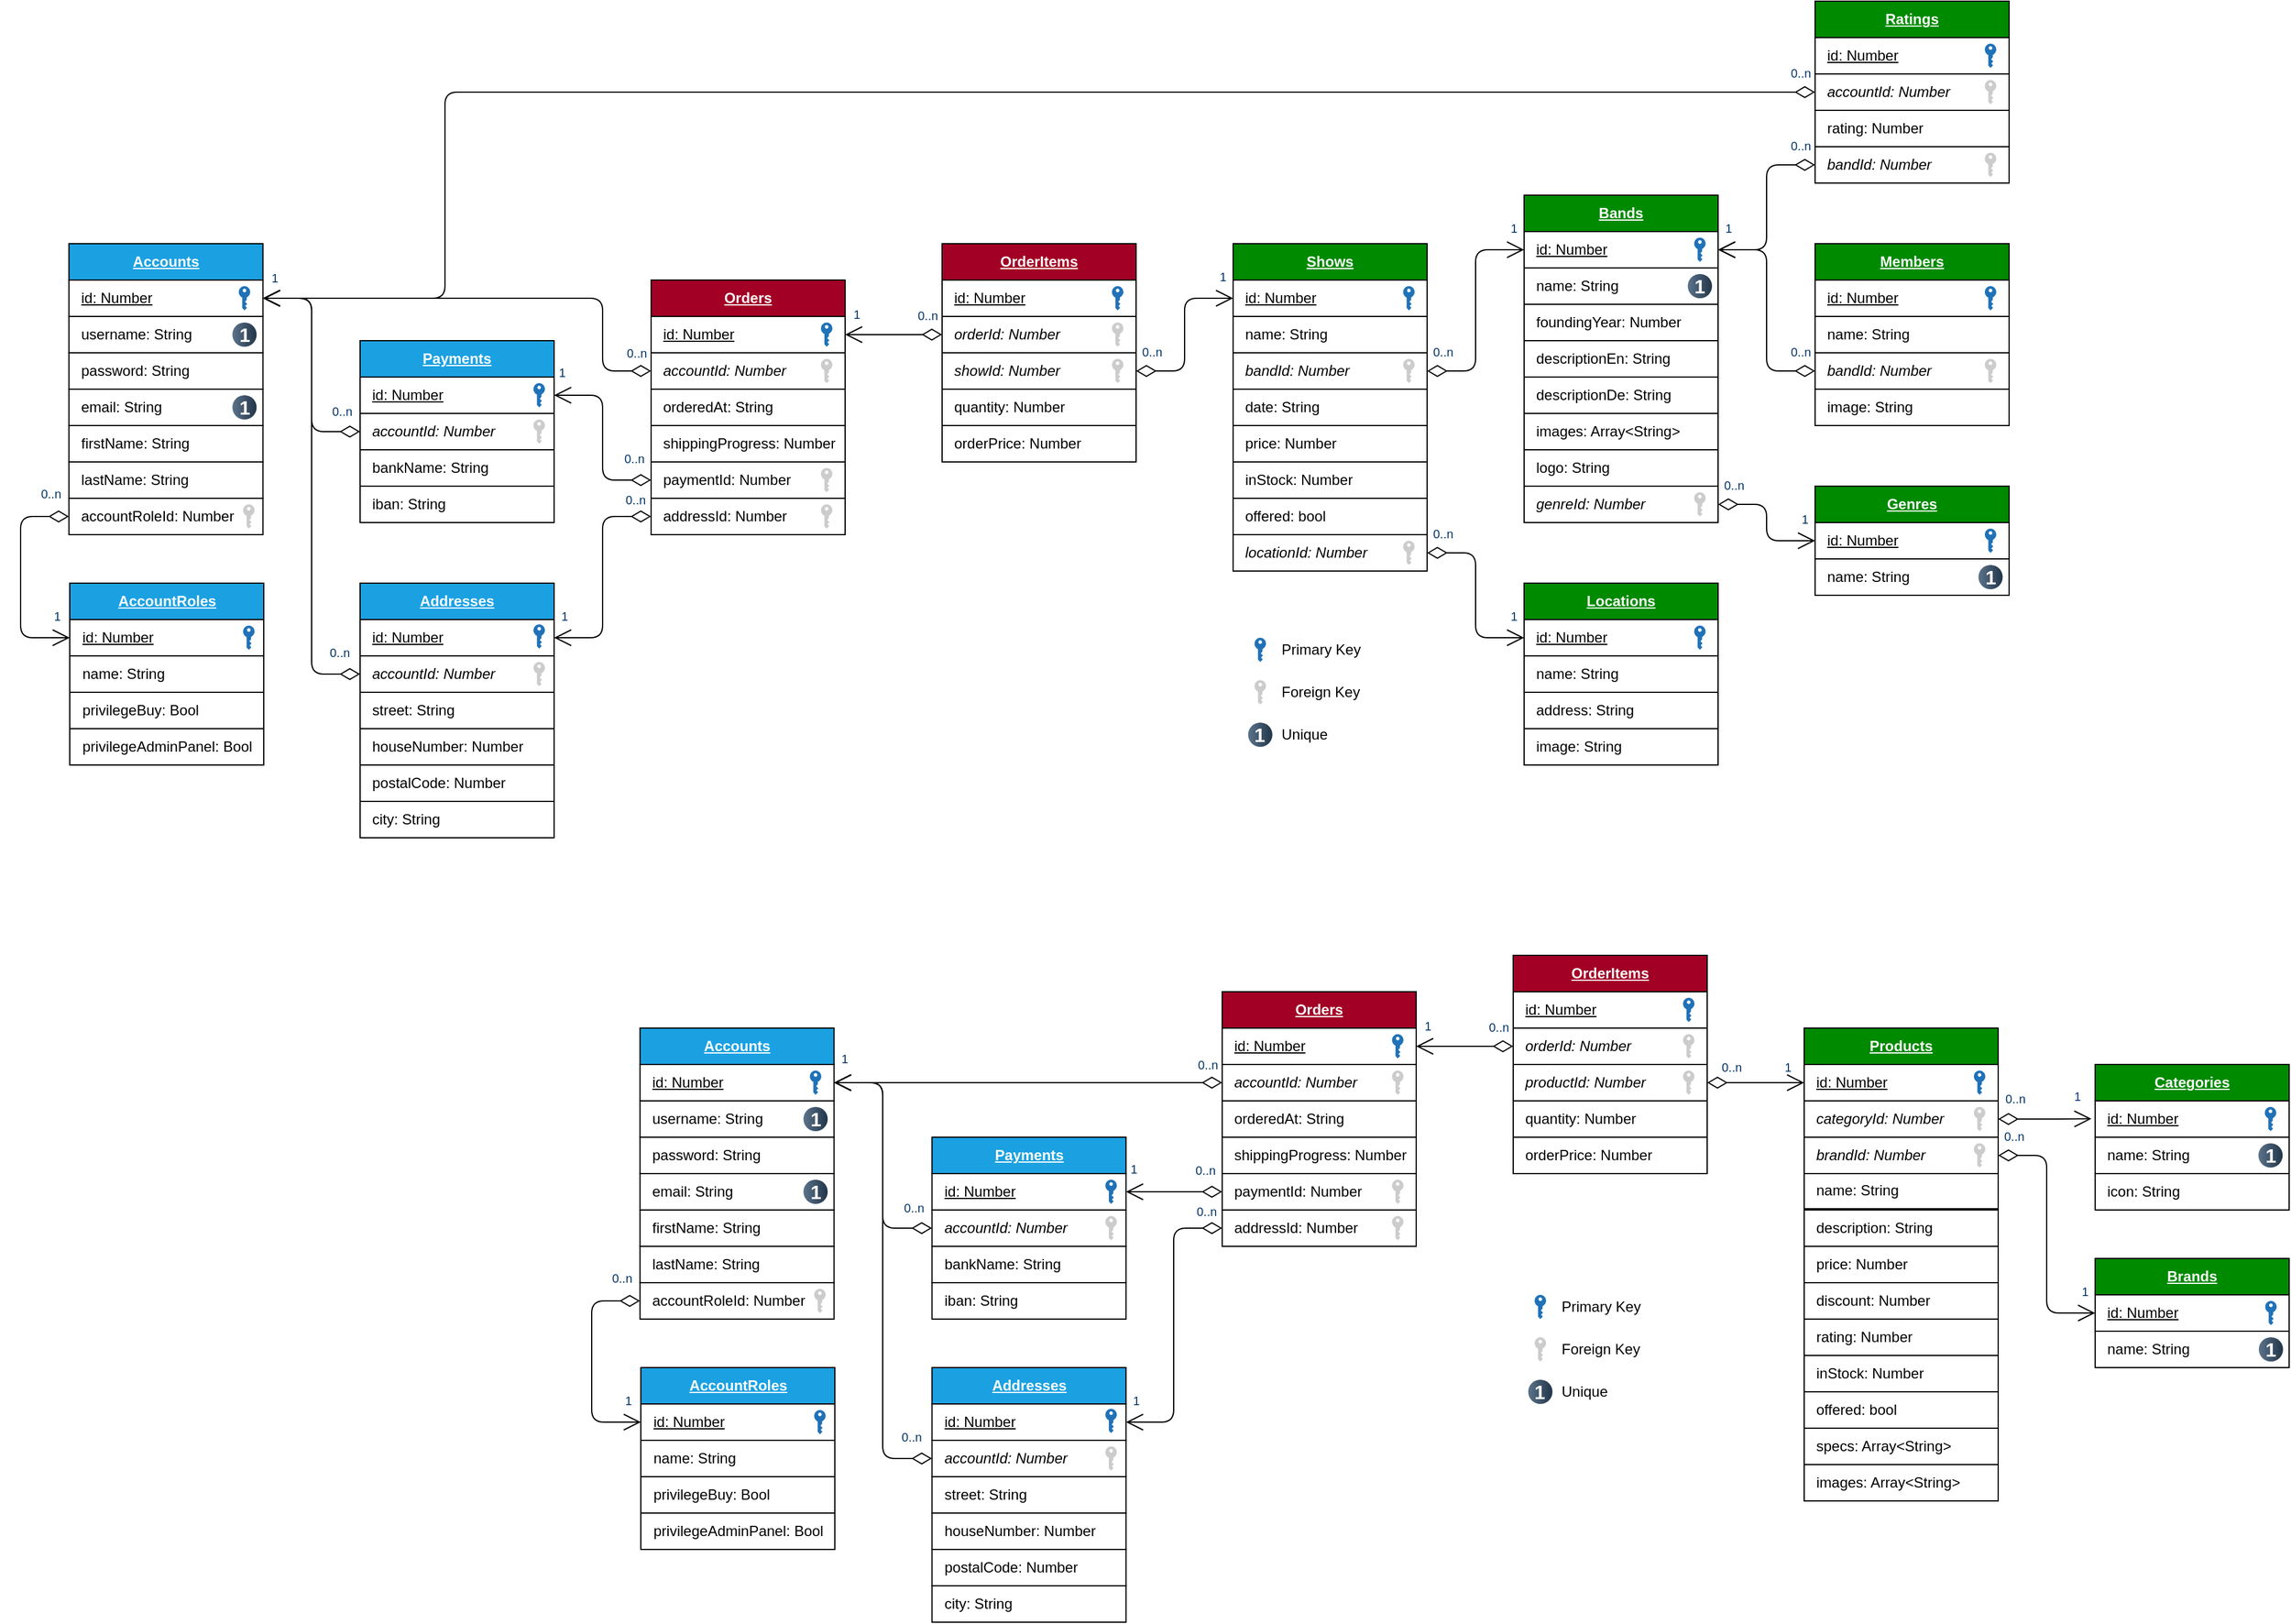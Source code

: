<mxfile version="24.7.8">
  <diagram name="Page-1" id="WevClHWmhzPAQ7FDN5po">
    <mxGraphModel dx="3157" dy="473" grid="1" gridSize="10" guides="1" tooltips="1" connect="1" arrows="1" fold="1" page="1" pageScale="1" pageWidth="1169" pageHeight="827" math="0" shadow="0">
      <root>
        <mxCell id="0" />
        <mxCell id="1" parent="0" />
        <mxCell id="-XxvrMC6G6SQ8Xm1xsTM-4" value="&lt;blockquote style=&quot;margin: 0px 0px 0px 8px; border: none; padding: 0px;&quot;&gt;&lt;u&gt;id:&amp;nbsp;&lt;/u&gt;&lt;u style=&quot;background-color: initial;&quot;&gt;Number&lt;/u&gt;&lt;/blockquote&gt;" style="rounded=0;whiteSpace=wrap;html=1;align=left;" parent="1" vertex="1">
          <mxGeometry x="-169" y="917" width="160" height="30" as="geometry" />
        </mxCell>
        <mxCell id="-XxvrMC6G6SQ8Xm1xsTM-5" value="&lt;blockquote style=&quot;margin: 0px; border: none; padding: 0px;&quot;&gt;&lt;b&gt;&lt;u&gt;Products&lt;/u&gt;&lt;/b&gt;&lt;/blockquote&gt;" style="rounded=0;whiteSpace=wrap;html=1;align=center;fillColor=#008a00;strokeColor=default;fontColor=#ffffff;" parent="1" vertex="1">
          <mxGeometry x="-169" y="887" width="160" height="30" as="geometry" />
        </mxCell>
        <mxCell id="-XxvrMC6G6SQ8Xm1xsTM-21" value="&lt;blockquote style=&quot;margin: 0px 0px 0px 8px; border: none; padding: 0px;&quot;&gt;name: String&lt;/blockquote&gt;" style="rounded=0;whiteSpace=wrap;html=1;align=left;" parent="1" vertex="1">
          <mxGeometry x="-169" y="1006" width="160" height="30" as="geometry" />
        </mxCell>
        <mxCell id="-XxvrMC6G6SQ8Xm1xsTM-22" value="&lt;blockquote style=&quot;margin: 0px 0px 0px 8px; border: none; padding: 0px;&quot;&gt;price: Number&lt;/blockquote&gt;" style="rounded=0;whiteSpace=wrap;html=1;align=left;" parent="1" vertex="1">
          <mxGeometry x="-169" y="1067" width="160" height="30" as="geometry" />
        </mxCell>
        <mxCell id="-XxvrMC6G6SQ8Xm1xsTM-23" value="&lt;blockquote style=&quot;margin: 0px 0px 0px 8px; border: none; padding: 0px;&quot;&gt;&lt;i&gt;categoryId: Number&lt;/i&gt;&lt;/blockquote&gt;" style="rounded=0;whiteSpace=wrap;html=1;align=left;" parent="1" vertex="1">
          <mxGeometry x="-169" y="947" width="160" height="30" as="geometry" />
        </mxCell>
        <mxCell id="-XxvrMC6G6SQ8Xm1xsTM-24" value="&lt;blockquote style=&quot;margin: 0px 0px 0px 8px; border: none; padding: 0px;&quot;&gt;discount: Number&lt;/blockquote&gt;" style="rounded=0;whiteSpace=wrap;html=1;align=left;" parent="1" vertex="1">
          <mxGeometry x="-169" y="1097" width="160" height="30" as="geometry" />
        </mxCell>
        <mxCell id="xvubMpEdOjOFzFZ-NZdf-2" value="&lt;blockquote style=&quot;margin: 0px; border: none; padding: 0px;&quot;&gt;&lt;b&gt;&lt;u&gt;Accounts&lt;/u&gt;&lt;/b&gt;&lt;/blockquote&gt;" style="rounded=0;whiteSpace=wrap;html=1;align=center;fillColor=#1ba1e2;strokeColor=default;fontColor=#ffffff;" parent="1" vertex="1">
          <mxGeometry x="-1129.15" y="887" width="160" height="30" as="geometry" />
        </mxCell>
        <mxCell id="xvubMpEdOjOFzFZ-NZdf-3" value="&lt;blockquote style=&quot;margin: 0px 0px 0px 8px; border: none; padding: 0px;&quot;&gt;&lt;u&gt;id:&amp;nbsp;&lt;/u&gt;&lt;u style=&quot;background-color: initial;&quot;&gt;Number&lt;/u&gt;&lt;/blockquote&gt;" style="rounded=0;whiteSpace=wrap;html=1;align=left;" parent="1" vertex="1">
          <mxGeometry x="-1129.15" y="917" width="160" height="30" as="geometry" />
        </mxCell>
        <mxCell id="xvubMpEdOjOFzFZ-NZdf-4" value="&lt;blockquote style=&quot;margin: 0px 0px 0px 8px; border: none; padding: 0px;&quot;&gt;username: String&lt;/blockquote&gt;" style="rounded=0;whiteSpace=wrap;html=1;align=left;" parent="1" vertex="1">
          <mxGeometry x="-1129.15" y="947" width="160" height="30" as="geometry" />
        </mxCell>
        <mxCell id="xvubMpEdOjOFzFZ-NZdf-5" value="&lt;blockquote style=&quot;margin: 0px 0px 0px 8px; border: none; padding: 0px;&quot;&gt;password: String&lt;/blockquote&gt;" style="rounded=0;whiteSpace=wrap;html=1;align=left;" parent="1" vertex="1">
          <mxGeometry x="-1129.15" y="977" width="160" height="30" as="geometry" />
        </mxCell>
        <mxCell id="xvubMpEdOjOFzFZ-NZdf-6" value="&lt;blockquote style=&quot;margin: 0px; border: none; padding: 0px;&quot;&gt;&lt;b&gt;&lt;u&gt;OrderItems&lt;/u&gt;&lt;/b&gt;&lt;/blockquote&gt;" style="rounded=0;whiteSpace=wrap;html=1;align=center;fillColor=#a20025;strokeColor=default;fontColor=#ffffff;" parent="1" vertex="1">
          <mxGeometry x="-409.0" y="827" width="160" height="30" as="geometry" />
        </mxCell>
        <mxCell id="xvubMpEdOjOFzFZ-NZdf-7" value="&lt;blockquote style=&quot;margin: 0px 0px 0px 8px; border: none; padding: 0px;&quot;&gt;&lt;u&gt;id:&amp;nbsp;&lt;/u&gt;&lt;u style=&quot;background-color: initial;&quot;&gt;Number&lt;/u&gt;&lt;/blockquote&gt;" style="rounded=0;whiteSpace=wrap;html=1;align=left;" parent="1" vertex="1">
          <mxGeometry x="-409.0" y="857" width="160" height="30" as="geometry" />
        </mxCell>
        <mxCell id="xvubMpEdOjOFzFZ-NZdf-8" value="&lt;blockquote style=&quot;margin: 0px 0px 0px 8px; border: none; padding: 0px;&quot;&gt;&lt;i&gt;accountId: Number&lt;/i&gt;&lt;/blockquote&gt;" style="rounded=0;whiteSpace=wrap;html=1;align=left;" parent="1" vertex="1">
          <mxGeometry x="-649" y="917" width="160" height="30" as="geometry" />
        </mxCell>
        <mxCell id="xvubMpEdOjOFzFZ-NZdf-17" value="&lt;blockquote style=&quot;margin: 0px; border: none; padding: 0px;&quot;&gt;&lt;b&gt;&lt;u&gt;Categories&lt;/u&gt;&lt;/b&gt;&lt;/blockquote&gt;" style="rounded=0;whiteSpace=wrap;html=1;align=center;fillColor=#008a00;strokeColor=default;fontColor=#ffffff;" parent="1" vertex="1">
          <mxGeometry x="70.96" y="917" width="160" height="30" as="geometry" />
        </mxCell>
        <mxCell id="xvubMpEdOjOFzFZ-NZdf-18" value="&lt;blockquote style=&quot;margin: 0px 0px 0px 8px; border: none; padding: 0px;&quot;&gt;&lt;u&gt;id:&amp;nbsp;&lt;/u&gt;&lt;u style=&quot;background-color: initial;&quot;&gt;Number&lt;/u&gt;&lt;/blockquote&gt;" style="rounded=0;whiteSpace=wrap;html=1;align=left;" parent="1" vertex="1">
          <mxGeometry x="70.96" y="947" width="160" height="30" as="geometry" />
        </mxCell>
        <mxCell id="xvubMpEdOjOFzFZ-NZdf-19" value="&lt;blockquote style=&quot;margin: 0px 0px 0px 8px; border: none; padding: 0px;&quot;&gt;name: String&lt;/blockquote&gt;" style="rounded=0;whiteSpace=wrap;html=1;align=left;" parent="1" vertex="1">
          <mxGeometry x="70.96" y="977" width="160" height="30" as="geometry" />
        </mxCell>
        <mxCell id="xvubMpEdOjOFzFZ-NZdf-20" value="" style="endArrow=open;endSize=12;startArrow=diamondThin;startSize=14;startFill=0;edgeStyle=orthogonalEdgeStyle;entryX=-0.019;entryY=0.493;entryDx=0;entryDy=0;exitX=1;exitY=0.5;exitDx=0;exitDy=0;entryPerimeter=0;" parent="1" source="-XxvrMC6G6SQ8Xm1xsTM-23" target="xvubMpEdOjOFzFZ-NZdf-18" edge="1">
          <mxGeometry x="389.36" y="350" as="geometry">
            <mxPoint x="151" y="1077.0" as="sourcePoint" />
            <mxPoint x="31" y="1197.0" as="targetPoint" />
            <Array as="points" />
          </mxGeometry>
        </mxCell>
        <mxCell id="xvubMpEdOjOFzFZ-NZdf-21" value="0..n" style="resizable=0;align=left;verticalAlign=top;labelBackgroundColor=#ffffff;fontSize=10;strokeColor=#003366;shadow=1;fillColor=#D4E1F5;fontColor=#003366" parent="xvubMpEdOjOFzFZ-NZdf-20" connectable="0" vertex="1">
          <mxGeometry x="-1" relative="1" as="geometry">
            <mxPoint x="4" y="-29" as="offset" />
          </mxGeometry>
        </mxCell>
        <mxCell id="xvubMpEdOjOFzFZ-NZdf-22" value="1" style="resizable=0;align=right;verticalAlign=top;labelBackgroundColor=#ffffff;fontSize=10;strokeColor=#003366;shadow=1;fillColor=#D4E1F5;fontColor=#003366" parent="xvubMpEdOjOFzFZ-NZdf-20" connectable="0" vertex="1">
          <mxGeometry x="1" relative="1" as="geometry">
            <mxPoint x="-7" y="-31" as="offset" />
          </mxGeometry>
        </mxCell>
        <mxCell id="xvubMpEdOjOFzFZ-NZdf-23" value="&lt;blockquote style=&quot;margin: 0px 0px 0px 8px; border: none; padding: 0px;&quot;&gt;&lt;i&gt;productId:&amp;nbsp;&lt;/i&gt;&lt;i style=&quot;background-color: initial;&quot;&gt;Number&lt;/i&gt;&lt;/blockquote&gt;" style="rounded=0;whiteSpace=wrap;html=1;align=left;" parent="1" vertex="1">
          <mxGeometry x="-409.0" y="917" width="160" height="30" as="geometry" />
        </mxCell>
        <mxCell id="xvubMpEdOjOFzFZ-NZdf-24" value="" style="endArrow=open;endSize=12;startArrow=diamondThin;startSize=14;startFill=0;edgeStyle=orthogonalEdgeStyle;entryX=0;entryY=0.5;entryDx=0;entryDy=0;exitX=1;exitY=0.5;exitDx=0;exitDy=0;" parent="1" source="xvubMpEdOjOFzFZ-NZdf-23" target="-XxvrMC6G6SQ8Xm1xsTM-4" edge="1">
          <mxGeometry x="389.36" y="350" as="geometry">
            <mxPoint x="-209" y="787" as="sourcePoint" />
            <mxPoint x="-249.0" y="1102" as="targetPoint" />
          </mxGeometry>
        </mxCell>
        <mxCell id="xvubMpEdOjOFzFZ-NZdf-25" value="0..n" style="resizable=0;align=left;verticalAlign=top;labelBackgroundColor=#ffffff;fontSize=10;strokeColor=#003366;shadow=1;fillColor=#D4E1F5;fontColor=#003366" parent="xvubMpEdOjOFzFZ-NZdf-24" connectable="0" vertex="1">
          <mxGeometry x="-1" relative="1" as="geometry">
            <mxPoint x="10" y="-25" as="offset" />
          </mxGeometry>
        </mxCell>
        <mxCell id="xvubMpEdOjOFzFZ-NZdf-26" value="1" style="resizable=0;align=right;verticalAlign=top;labelBackgroundColor=#ffffff;fontSize=10;strokeColor=#003366;shadow=1;fillColor=#D4E1F5;fontColor=#003366" parent="xvubMpEdOjOFzFZ-NZdf-24" connectable="0" vertex="1">
          <mxGeometry x="1" relative="1" as="geometry">
            <mxPoint x="-9" y="-25" as="offset" />
          </mxGeometry>
        </mxCell>
        <mxCell id="xvubMpEdOjOFzFZ-NZdf-37" value="&lt;blockquote style=&quot;margin: 0px 0px 0px 8px; border: none; padding: 0px;&quot;&gt;firstName: String&lt;/blockquote&gt;" style="rounded=0;whiteSpace=wrap;html=1;align=left;" parent="1" vertex="1">
          <mxGeometry x="-1129.15" y="1037" width="160" height="30" as="geometry" />
        </mxCell>
        <mxCell id="xvubMpEdOjOFzFZ-NZdf-38" value="&lt;blockquote style=&quot;margin: 0px 0px 0px 8px; border: none; padding: 0px;&quot;&gt;lastName: String&lt;/blockquote&gt;" style="rounded=0;whiteSpace=wrap;html=1;align=left;" parent="1" vertex="1">
          <mxGeometry x="-1129.15" y="1067" width="160" height="30" as="geometry" />
        </mxCell>
        <mxCell id="xvubMpEdOjOFzFZ-NZdf-40" value="&lt;blockquote style=&quot;margin: 0px; border: none; padding: 0px;&quot;&gt;&lt;b&gt;&lt;u&gt;Orders&lt;/u&gt;&lt;/b&gt;&lt;/blockquote&gt;" style="rounded=0;whiteSpace=wrap;html=1;align=center;fillColor=#a20025;strokeColor=default;fontColor=#ffffff;" parent="1" vertex="1">
          <mxGeometry x="-649" y="857" width="160" height="30" as="geometry" />
        </mxCell>
        <mxCell id="xvubMpEdOjOFzFZ-NZdf-41" value="&lt;blockquote style=&quot;margin: 0px 0px 0px 8px; border: none; padding: 0px;&quot;&gt;&lt;u&gt;id: Number&lt;/u&gt;&lt;/blockquote&gt;" style="rounded=0;whiteSpace=wrap;html=1;align=left;" parent="1" vertex="1">
          <mxGeometry x="-649" y="887" width="160" height="30" as="geometry" />
        </mxCell>
        <mxCell id="xvubMpEdOjOFzFZ-NZdf-42" value="&lt;blockquote style=&quot;margin: 0px 0px 0px 8px; border: none; padding: 0px;&quot;&gt;&lt;i&gt;orderId:&amp;nbsp;&lt;/i&gt;&lt;i style=&quot;background-color: initial;&quot;&gt;Number&lt;/i&gt;&lt;/blockquote&gt;" style="rounded=0;whiteSpace=wrap;html=1;align=left;" parent="1" vertex="1">
          <mxGeometry x="-409.0" y="887" width="160" height="30" as="geometry" />
        </mxCell>
        <mxCell id="xvubMpEdOjOFzFZ-NZdf-47" value="&lt;blockquote style=&quot;margin: 0px 0px 0px 8px; border: none; padding: 0px;&quot;&gt;quantity: Number&lt;/blockquote&gt;" style="rounded=0;whiteSpace=wrap;html=1;align=left;" parent="1" vertex="1">
          <mxGeometry x="-409.0" y="947" width="160" height="30" as="geometry" />
        </mxCell>
        <mxCell id="Mm1_BtgNgvV1z5cDQ8i7-1" value="&lt;blockquote style=&quot;margin: 0px 0px 0px 8px; border: none; padding: 0px;&quot;&gt;icon: String&lt;/blockquote&gt;" style="rounded=0;whiteSpace=wrap;html=1;align=left;" parent="1" vertex="1">
          <mxGeometry x="70.96" y="1007" width="160" height="30" as="geometry" />
        </mxCell>
        <mxCell id="Mm1_BtgNgvV1z5cDQ8i7-2" value="&lt;blockquote style=&quot;margin: 0px 0px 0px 8px; border: none; padding: 0px;&quot;&gt;&lt;i&gt;brandId: Number&lt;/i&gt;&lt;/blockquote&gt;" style="rounded=0;whiteSpace=wrap;html=1;align=left;" parent="1" vertex="1">
          <mxGeometry x="-169" y="977" width="160" height="30" as="geometry" />
        </mxCell>
        <mxCell id="Mm1_BtgNgvV1z5cDQ8i7-4" value="&lt;blockquote style=&quot;margin: 0px 0px 0px 8px; border: none; padding: 0px;&quot;&gt;rating: Number&lt;/blockquote&gt;" style="rounded=0;whiteSpace=wrap;html=1;align=left;" parent="1" vertex="1">
          <mxGeometry x="-169" y="1127" width="160" height="30" as="geometry" />
        </mxCell>
        <mxCell id="Mm1_BtgNgvV1z5cDQ8i7-6" value="&lt;blockquote style=&quot;margin: 0px 0px 0px 8px; border: none; padding: 0px;&quot;&gt;description: String&lt;/blockquote&gt;" style="rounded=0;whiteSpace=wrap;html=1;align=left;" parent="1" vertex="1">
          <mxGeometry x="-169.0" y="1037" width="160" height="30" as="geometry" />
        </mxCell>
        <mxCell id="Mm1_BtgNgvV1z5cDQ8i7-7" value="&lt;blockquote style=&quot;margin: 0px 0px 0px 8px; border: none; padding: 0px;&quot;&gt;shippingProgress: Number&lt;/blockquote&gt;" style="rounded=0;whiteSpace=wrap;html=1;align=left;" parent="1" vertex="1">
          <mxGeometry x="-649" y="977" width="160" height="30" as="geometry" />
        </mxCell>
        <mxCell id="Mm1_BtgNgvV1z5cDQ8i7-11" value="" style="sketch=0;pointerEvents=1;shadow=0;dashed=0;html=1;strokeColor=none;labelPosition=center;verticalLabelPosition=bottom;verticalAlign=top;outlineConnect=0;align=center;shape=mxgraph.office.security.key_permissions;fillColor=#2072B8;" parent="1" vertex="1">
          <mxGeometry x="-989.06" y="922" width="9.43" height="20" as="geometry" />
        </mxCell>
        <mxCell id="Mm1_BtgNgvV1z5cDQ8i7-12" value="" style="sketch=0;pointerEvents=1;shadow=0;dashed=0;html=1;strokeColor=none;labelPosition=center;verticalLabelPosition=bottom;verticalAlign=top;outlineConnect=0;align=center;shape=mxgraph.office.security.key_permissions;fillColor=#2072B8;" parent="1" vertex="1">
          <mxGeometry x="-508.91" y="892" width="9.43" height="20" as="geometry" />
        </mxCell>
        <mxCell id="Mm1_BtgNgvV1z5cDQ8i7-13" value="" style="sketch=0;pointerEvents=1;shadow=0;dashed=0;html=1;strokeColor=none;labelPosition=center;verticalLabelPosition=bottom;verticalAlign=top;outlineConnect=0;align=center;shape=mxgraph.office.security.key_permissions;fillColor=#2072B8;" parent="1" vertex="1">
          <mxGeometry x="-268.91" y="862" width="9.43" height="20" as="geometry" />
        </mxCell>
        <mxCell id="Mm1_BtgNgvV1z5cDQ8i7-14" value="" style="sketch=0;pointerEvents=1;shadow=0;dashed=0;html=1;strokeColor=none;labelPosition=center;verticalLabelPosition=bottom;verticalAlign=top;outlineConnect=0;align=center;shape=mxgraph.office.security.key_permissions;fillColor=#2072B8;" parent="1" vertex="1">
          <mxGeometry x="-29.04" y="922" width="9.43" height="20" as="geometry" />
        </mxCell>
        <mxCell id="Mm1_BtgNgvV1z5cDQ8i7-15" value="" style="sketch=0;pointerEvents=1;shadow=0;dashed=0;html=1;strokeColor=none;labelPosition=center;verticalLabelPosition=bottom;verticalAlign=top;outlineConnect=0;align=center;shape=mxgraph.office.security.key_permissions;fillColor=#2072B8;" parent="1" vertex="1">
          <mxGeometry x="210.92" y="952" width="9.43" height="20" as="geometry" />
        </mxCell>
        <mxCell id="Mm1_BtgNgvV1z5cDQ8i7-16" value="1" style="ellipse;whiteSpace=wrap;html=1;aspect=fixed;rotation=0;gradientColor=#223548;strokeColor=none;gradientDirection=east;fillColor=#5b738b;rounded=0;pointerEvents=0;fontFamily=Helvetica;fontSize=16;fontColor=#FFFFFF;spacingTop=4;spacingBottom=4;spacingLeft=4;spacingRight=4;points=[];fontStyle=1" parent="1" vertex="1">
          <mxGeometry x="-994.35" y="952" width="20" height="20" as="geometry" />
        </mxCell>
        <mxCell id="Mm1_BtgNgvV1z5cDQ8i7-17" value="1" style="ellipse;whiteSpace=wrap;html=1;aspect=fixed;rotation=0;gradientColor=#223548;strokeColor=none;gradientDirection=east;fillColor=#5b738b;rounded=0;pointerEvents=0;fontFamily=Helvetica;fontSize=16;fontColor=#FFFFFF;spacingTop=4;spacingBottom=4;spacingLeft=4;spacingRight=4;points=[];fontStyle=1" parent="1" vertex="1">
          <mxGeometry x="205.63" y="982" width="20" height="20" as="geometry" />
        </mxCell>
        <mxCell id="Mm1_BtgNgvV1z5cDQ8i7-18" value="" style="sketch=0;pointerEvents=1;shadow=0;dashed=0;html=1;strokeColor=none;labelPosition=center;verticalLabelPosition=bottom;verticalAlign=top;outlineConnect=0;align=center;shape=mxgraph.office.security.key_permissions;fillColor=#2072B8;" parent="1" vertex="1">
          <mxGeometry x="-391.31" y="1107" width="9.43" height="20" as="geometry" />
        </mxCell>
        <mxCell id="Mm1_BtgNgvV1z5cDQ8i7-19" value="Primary Key" style="text;strokeColor=none;align=left;fillColor=none;html=1;verticalAlign=middle;whiteSpace=wrap;rounded=0;" parent="1" vertex="1">
          <mxGeometry x="-371.4" y="1102" width="110" height="30" as="geometry" />
        </mxCell>
        <mxCell id="Mm1_BtgNgvV1z5cDQ8i7-20" value="1" style="ellipse;whiteSpace=wrap;html=1;aspect=fixed;rotation=0;gradientColor=#223548;strokeColor=none;gradientDirection=east;fillColor=#5b738b;rounded=0;pointerEvents=0;fontFamily=Helvetica;fontSize=16;fontColor=#FFFFFF;spacingTop=4;spacingBottom=4;spacingLeft=4;spacingRight=4;points=[];fontStyle=1" parent="1" vertex="1">
          <mxGeometry x="-396.6" y="1177" width="20" height="20" as="geometry" />
        </mxCell>
        <mxCell id="Mm1_BtgNgvV1z5cDQ8i7-21" value="Unique" style="text;strokeColor=none;align=left;fillColor=none;html=1;verticalAlign=middle;whiteSpace=wrap;rounded=0;" parent="1" vertex="1">
          <mxGeometry x="-371.4" y="1172" width="110" height="30" as="geometry" />
        </mxCell>
        <mxCell id="Mm1_BtgNgvV1z5cDQ8i7-24" value="" style="sketch=0;pointerEvents=1;shadow=0;dashed=0;html=1;strokeColor=none;labelPosition=center;verticalLabelPosition=bottom;verticalAlign=top;outlineConnect=0;align=center;shape=mxgraph.office.security.key_permissions;fillColor=#CCCCCC;" parent="1" vertex="1">
          <mxGeometry x="-268.91" y="892" width="9.43" height="20" as="geometry" />
        </mxCell>
        <mxCell id="Mm1_BtgNgvV1z5cDQ8i7-25" value="" style="sketch=0;pointerEvents=1;shadow=0;dashed=0;html=1;strokeColor=none;labelPosition=center;verticalLabelPosition=bottom;verticalAlign=top;outlineConnect=0;align=center;shape=mxgraph.office.security.key_permissions;fillColor=#CCCCCC;" parent="1" vertex="1">
          <mxGeometry x="-268.91" y="922" width="9.43" height="20" as="geometry" />
        </mxCell>
        <mxCell id="Mm1_BtgNgvV1z5cDQ8i7-26" value="" style="sketch=0;pointerEvents=1;shadow=0;dashed=0;html=1;strokeColor=none;labelPosition=center;verticalLabelPosition=bottom;verticalAlign=top;outlineConnect=0;align=center;shape=mxgraph.office.security.key_permissions;fillColor=#CCCCCC;" parent="1" vertex="1">
          <mxGeometry x="-508.91" y="922" width="9.43" height="20" as="geometry" />
        </mxCell>
        <mxCell id="Mm1_BtgNgvV1z5cDQ8i7-27" value="" style="sketch=0;pointerEvents=1;shadow=0;dashed=0;html=1;strokeColor=none;labelPosition=center;verticalLabelPosition=bottom;verticalAlign=top;outlineConnect=0;align=center;shape=mxgraph.office.security.key_permissions;fillColor=#CCCCCC;" parent="1" vertex="1">
          <mxGeometry x="-29.04" y="982" width="9.43" height="20" as="geometry" />
        </mxCell>
        <mxCell id="Mm1_BtgNgvV1z5cDQ8i7-28" value="" style="sketch=0;pointerEvents=1;shadow=0;dashed=0;html=1;strokeColor=none;labelPosition=center;verticalLabelPosition=bottom;verticalAlign=top;outlineConnect=0;align=center;shape=mxgraph.office.security.key_permissions;fillColor=#CCCCCC;" parent="1" vertex="1">
          <mxGeometry x="-391.31" y="1142" width="9.43" height="20" as="geometry" />
        </mxCell>
        <mxCell id="Mm1_BtgNgvV1z5cDQ8i7-29" value="Foreign Key" style="text;strokeColor=none;align=left;fillColor=none;html=1;verticalAlign=middle;whiteSpace=wrap;rounded=0;" parent="1" vertex="1">
          <mxGeometry x="-371.4" y="1137" width="110" height="30" as="geometry" />
        </mxCell>
        <mxCell id="_UF3kFiP3G3Olu9frHUj-1" value="&lt;blockquote style=&quot;margin: 0px 0px 0px 8px; border: none; padding: 0px;&quot;&gt;bankName: String&lt;/blockquote&gt;" style="rounded=0;whiteSpace=wrap;html=1;align=left;" parent="1" vertex="1">
          <mxGeometry x="-888.32" y="1067" width="160" height="30" as="geometry" />
        </mxCell>
        <mxCell id="_UF3kFiP3G3Olu9frHUj-2" value="&lt;blockquote style=&quot;margin: 0px 0px 0px 8px; border: none; padding: 0px;&quot;&gt;iban: String&lt;/blockquote&gt;" style="rounded=0;whiteSpace=wrap;html=1;align=left;" parent="1" vertex="1">
          <mxGeometry x="-888.32" y="1097" width="160" height="30" as="geometry" />
        </mxCell>
        <mxCell id="_UF3kFiP3G3Olu9frHUj-3" value="&lt;blockquote style=&quot;margin: 0px 0px 0px 8px; border: none; padding: 0px;&quot;&gt;orderedAt: String&lt;/blockquote&gt;" style="rounded=0;whiteSpace=wrap;html=1;align=left;" parent="1" vertex="1">
          <mxGeometry x="-649" y="947" width="160" height="30" as="geometry" />
        </mxCell>
        <mxCell id="_UF3kFiP3G3Olu9frHUj-4" value="&lt;blockquote style=&quot;margin: 0px; border: none; padding: 0px;&quot;&gt;&lt;b&gt;&lt;u&gt;Brands&lt;/u&gt;&lt;/b&gt;&lt;/blockquote&gt;" style="rounded=0;whiteSpace=wrap;html=1;align=center;fillColor=#008a00;strokeColor=default;fontColor=#ffffff;" parent="1" vertex="1">
          <mxGeometry x="70.96" y="1077" width="160" height="30" as="geometry" />
        </mxCell>
        <mxCell id="_UF3kFiP3G3Olu9frHUj-5" value="&lt;blockquote style=&quot;margin: 0px 0px 0px 8px; border: none; padding: 0px;&quot;&gt;&lt;u&gt;id:&amp;nbsp;&lt;/u&gt;&lt;u style=&quot;background-color: initial;&quot;&gt;Number&lt;/u&gt;&lt;/blockquote&gt;" style="rounded=0;whiteSpace=wrap;html=1;align=left;" parent="1" vertex="1">
          <mxGeometry x="70.96" y="1107" width="160" height="30" as="geometry" />
        </mxCell>
        <mxCell id="_UF3kFiP3G3Olu9frHUj-6" value="&lt;blockquote style=&quot;margin: 0px 0px 0px 8px; border: none; padding: 0px;&quot;&gt;name: String&lt;/blockquote&gt;" style="rounded=0;whiteSpace=wrap;html=1;align=left;" parent="1" vertex="1">
          <mxGeometry x="70.96" y="1137" width="160" height="30" as="geometry" />
        </mxCell>
        <mxCell id="_UF3kFiP3G3Olu9frHUj-7" value="" style="sketch=0;pointerEvents=1;shadow=0;dashed=0;html=1;strokeColor=none;labelPosition=center;verticalLabelPosition=bottom;verticalAlign=top;outlineConnect=0;align=center;shape=mxgraph.office.security.key_permissions;fillColor=#2072B8;" parent="1" vertex="1">
          <mxGeometry x="211.25" y="1112" width="9.43" height="20" as="geometry" />
        </mxCell>
        <mxCell id="_UF3kFiP3G3Olu9frHUj-8" value="1" style="ellipse;whiteSpace=wrap;html=1;aspect=fixed;rotation=0;gradientColor=#223548;strokeColor=none;gradientDirection=east;fillColor=#5b738b;rounded=0;pointerEvents=0;fontFamily=Helvetica;fontSize=16;fontColor=#FFFFFF;spacingTop=4;spacingBottom=4;spacingLeft=4;spacingRight=4;points=[];fontStyle=1" parent="1" vertex="1">
          <mxGeometry x="205.96" y="1142" width="20" height="20" as="geometry" />
        </mxCell>
        <mxCell id="_UF3kFiP3G3Olu9frHUj-9" value="" style="endArrow=open;endSize=12;startArrow=diamondThin;startSize=14;startFill=0;edgeStyle=orthogonalEdgeStyle;entryX=0;entryY=0.5;entryDx=0;entryDy=0;exitX=1;exitY=0.5;exitDx=0;exitDy=0;" parent="1" source="Mm1_BtgNgvV1z5cDQ8i7-2" target="_UF3kFiP3G3Olu9frHUj-5" edge="1">
          <mxGeometry x="389.36" y="350" as="geometry">
            <mxPoint x="-414.04" y="1117" as="sourcePoint" />
            <mxPoint x="-284.04" y="1117" as="targetPoint" />
            <Array as="points" />
          </mxGeometry>
        </mxCell>
        <mxCell id="_UF3kFiP3G3Olu9frHUj-10" value="0..n" style="resizable=0;align=left;verticalAlign=top;labelBackgroundColor=#ffffff;fontSize=10;strokeColor=#003366;shadow=1;fillColor=#D4E1F5;fontColor=#003366" parent="_UF3kFiP3G3Olu9frHUj-9" connectable="0" vertex="1">
          <mxGeometry x="-1" relative="1" as="geometry">
            <mxPoint x="3" y="-28" as="offset" />
          </mxGeometry>
        </mxCell>
        <mxCell id="_UF3kFiP3G3Olu9frHUj-11" value="1" style="resizable=0;align=right;verticalAlign=top;labelBackgroundColor=#ffffff;fontSize=10;strokeColor=#003366;shadow=1;fillColor=#D4E1F5;fontColor=#003366" parent="_UF3kFiP3G3Olu9frHUj-9" connectable="0" vertex="1">
          <mxGeometry x="1" relative="1" as="geometry">
            <mxPoint x="-4" y="-30" as="offset" />
          </mxGeometry>
        </mxCell>
        <mxCell id="_UF3kFiP3G3Olu9frHUj-12" value="&lt;blockquote style=&quot;margin: 0px 0px 0px 8px; border: none; padding: 0px;&quot;&gt;images: Array&amp;lt;String&amp;gt;&lt;/blockquote&gt;" style="rounded=0;whiteSpace=wrap;html=1;align=left;" parent="1" vertex="1">
          <mxGeometry x="-169" y="1247" width="160" height="30" as="geometry" />
        </mxCell>
        <mxCell id="_UF3kFiP3G3Olu9frHUj-13" value="&lt;blockquote style=&quot;margin: 0px 0px 0px 8px; border: none; padding: 0px;&quot;&gt;specs: Array&amp;lt;String&amp;gt;&lt;/blockquote&gt;" style="rounded=0;whiteSpace=wrap;html=1;align=left;" parent="1" vertex="1">
          <mxGeometry x="-169" y="1217" width="160" height="30" as="geometry" />
        </mxCell>
        <mxCell id="_UF3kFiP3G3Olu9frHUj-14" value="&lt;blockquote style=&quot;margin: 0px 0px 0px 8px; border: none; padding: 0px;&quot;&gt;inStock: Number&lt;/blockquote&gt;" style="rounded=0;whiteSpace=wrap;html=1;align=left;" parent="1" vertex="1">
          <mxGeometry x="-169" y="1157" width="160" height="30" as="geometry" />
        </mxCell>
        <mxCell id="_UF3kFiP3G3Olu9frHUj-16" value="&lt;blockquote style=&quot;margin: 0px; border: none; padding: 0px;&quot;&gt;&lt;b&gt;&lt;u&gt;Addresses&lt;/u&gt;&lt;/b&gt;&lt;/blockquote&gt;" style="rounded=0;whiteSpace=wrap;html=1;align=center;fillColor=#1ba1e2;strokeColor=default;fontColor=#ffffff;" parent="1" vertex="1">
          <mxGeometry x="-888.32" y="1167" width="160" height="30" as="geometry" />
        </mxCell>
        <mxCell id="_UF3kFiP3G3Olu9frHUj-17" value="&lt;blockquote style=&quot;margin: 0px 0px 0px 8px; border: none; padding: 0px;&quot;&gt;street: String&lt;/blockquote&gt;" style="rounded=0;whiteSpace=wrap;html=1;align=left;" parent="1" vertex="1">
          <mxGeometry x="-888.32" y="1257" width="160" height="30" as="geometry" />
        </mxCell>
        <mxCell id="_UF3kFiP3G3Olu9frHUj-18" value="&lt;blockquote style=&quot;margin: 0px 0px 0px 8px; border: none; padding: 0px;&quot;&gt;houseNumber: Number&lt;/blockquote&gt;" style="rounded=0;whiteSpace=wrap;html=1;align=left;" parent="1" vertex="1">
          <mxGeometry x="-888.32" y="1287" width="160" height="30" as="geometry" />
        </mxCell>
        <mxCell id="_UF3kFiP3G3Olu9frHUj-19" value="&lt;blockquote style=&quot;margin: 0px 0px 0px 8px; border: none; padding: 0px;&quot;&gt;postalCode: Number&lt;/blockquote&gt;" style="rounded=0;whiteSpace=wrap;html=1;align=left;" parent="1" vertex="1">
          <mxGeometry x="-888.32" y="1317" width="160" height="30" as="geometry" />
        </mxCell>
        <mxCell id="_UF3kFiP3G3Olu9frHUj-20" value="&lt;blockquote style=&quot;margin: 0px 0px 0px 8px; border: none; padding: 0px;&quot;&gt;city: String&lt;/blockquote&gt;" style="rounded=0;whiteSpace=wrap;html=1;align=left;" parent="1" vertex="1">
          <mxGeometry x="-888.32" y="1347" width="160" height="30" as="geometry" />
        </mxCell>
        <mxCell id="_UF3kFiP3G3Olu9frHUj-21" value="&lt;blockquote style=&quot;margin: 0px 0px 0px 8px; border: none; padding: 0px;&quot;&gt;&lt;u&gt;id:&amp;nbsp;&lt;/u&gt;&lt;u style=&quot;background-color: initial;&quot;&gt;Number&lt;/u&gt;&lt;/blockquote&gt;" style="rounded=0;whiteSpace=wrap;html=1;align=left;" parent="1" vertex="1">
          <mxGeometry x="-888.32" y="1197" width="160" height="30" as="geometry" />
        </mxCell>
        <mxCell id="_UF3kFiP3G3Olu9frHUj-25" value="&lt;blockquote style=&quot;margin: 0px 0px 0px 8px; border: none; padding: 0px;&quot;&gt;&lt;i&gt;accountId: Number&lt;/i&gt;&lt;/blockquote&gt;" style="rounded=0;whiteSpace=wrap;html=1;align=left;" parent="1" vertex="1">
          <mxGeometry x="-888.32" y="1227" width="160" height="30" as="geometry" />
        </mxCell>
        <mxCell id="_UF3kFiP3G3Olu9frHUj-26" value="" style="sketch=0;pointerEvents=1;shadow=0;dashed=0;html=1;strokeColor=none;labelPosition=center;verticalLabelPosition=bottom;verticalAlign=top;outlineConnect=0;align=center;shape=mxgraph.office.security.key_permissions;fillColor=#2072B8;" parent="1" vertex="1">
          <mxGeometry x="-745.32" y="1201" width="9.43" height="20" as="geometry" />
        </mxCell>
        <mxCell id="_UF3kFiP3G3Olu9frHUj-27" value="&lt;blockquote style=&quot;margin: 0px; border: none; padding: 0px;&quot;&gt;&lt;b&gt;&lt;u&gt;Payments&lt;/u&gt;&lt;/b&gt;&lt;/blockquote&gt;" style="rounded=0;whiteSpace=wrap;html=1;align=center;fillColor=#1ba1e2;strokeColor=default;fontColor=#ffffff;" parent="1" vertex="1">
          <mxGeometry x="-888.32" y="977" width="160" height="30" as="geometry" />
        </mxCell>
        <mxCell id="_UF3kFiP3G3Olu9frHUj-28" value="&lt;blockquote style=&quot;margin: 0px 0px 0px 8px; border: none; padding: 0px;&quot;&gt;&lt;u&gt;id:&amp;nbsp;&lt;/u&gt;&lt;u style=&quot;background-color: initial;&quot;&gt;Number&lt;/u&gt;&lt;/blockquote&gt;" style="rounded=0;whiteSpace=wrap;html=1;align=left;" parent="1" vertex="1">
          <mxGeometry x="-888.32" y="1007" width="160" height="30" as="geometry" />
        </mxCell>
        <mxCell id="_UF3kFiP3G3Olu9frHUj-29" value="&lt;blockquote style=&quot;margin: 0px 0px 0px 8px; border: none; padding: 0px;&quot;&gt;&lt;i&gt;accountId: Number&lt;/i&gt;&lt;/blockquote&gt;" style="rounded=0;whiteSpace=wrap;html=1;align=left;" parent="1" vertex="1">
          <mxGeometry x="-888.32" y="1037" width="160" height="30" as="geometry" />
        </mxCell>
        <mxCell id="_UF3kFiP3G3Olu9frHUj-33" value="" style="sketch=0;pointerEvents=1;shadow=0;dashed=0;html=1;strokeColor=none;labelPosition=center;verticalLabelPosition=bottom;verticalAlign=top;outlineConnect=0;align=center;shape=mxgraph.office.security.key_permissions;fillColor=#2072B8;" parent="1" vertex="1">
          <mxGeometry x="-745.32" y="1012" width="9.43" height="20" as="geometry" />
        </mxCell>
        <mxCell id="_UF3kFiP3G3Olu9frHUj-36" value="" style="sketch=0;pointerEvents=1;shadow=0;dashed=0;html=1;strokeColor=none;labelPosition=center;verticalLabelPosition=bottom;verticalAlign=top;outlineConnect=0;align=center;shape=mxgraph.office.security.key_permissions;fillColor=#CCCCCC;" parent="1" vertex="1">
          <mxGeometry x="-745.32" y="1232" width="9.43" height="20" as="geometry" />
        </mxCell>
        <mxCell id="_UF3kFiP3G3Olu9frHUj-37" value="" style="sketch=0;pointerEvents=1;shadow=0;dashed=0;html=1;strokeColor=none;labelPosition=center;verticalLabelPosition=bottom;verticalAlign=top;outlineConnect=0;align=center;shape=mxgraph.office.security.key_permissions;fillColor=#CCCCCC;" parent="1" vertex="1">
          <mxGeometry x="-745.32" y="1042" width="9.43" height="20" as="geometry" />
        </mxCell>
        <mxCell id="_UF3kFiP3G3Olu9frHUj-38" value="&lt;blockquote style=&quot;margin: 0px 0px 0px 8px; border: none; padding: 0px;&quot;&gt;accountRoleId: Number&lt;/blockquote&gt;" style="rounded=0;whiteSpace=wrap;html=1;align=left;" parent="1" vertex="1">
          <mxGeometry x="-1129.15" y="1097" width="160" height="30" as="geometry" />
        </mxCell>
        <mxCell id="_UF3kFiP3G3Olu9frHUj-39" value="&lt;blockquote style=&quot;margin: 0px; border: none; padding: 0px;&quot;&gt;&lt;b&gt;&lt;u&gt;AccountRoles&lt;/u&gt;&lt;/b&gt;&lt;/blockquote&gt;" style="rounded=0;whiteSpace=wrap;html=1;align=center;fillColor=#1ba1e2;strokeColor=default;fontColor=#ffffff;" parent="1" vertex="1">
          <mxGeometry x="-1128.47" y="1167" width="160" height="30" as="geometry" />
        </mxCell>
        <mxCell id="_UF3kFiP3G3Olu9frHUj-40" value="&lt;blockquote style=&quot;margin: 0px 0px 0px 8px; border: none; padding: 0px;&quot;&gt;name: String&lt;/blockquote&gt;" style="rounded=0;whiteSpace=wrap;html=1;align=left;" parent="1" vertex="1">
          <mxGeometry x="-1128.47" y="1227" width="160" height="30" as="geometry" />
        </mxCell>
        <mxCell id="_UF3kFiP3G3Olu9frHUj-41" value="&lt;blockquote style=&quot;margin: 0px 0px 0px 8px; border: none; padding: 0px;&quot;&gt;&lt;u&gt;id:&amp;nbsp;&lt;/u&gt;&lt;u style=&quot;background-color: initial;&quot;&gt;Number&lt;/u&gt;&lt;/blockquote&gt;" style="rounded=0;whiteSpace=wrap;html=1;align=left;" parent="1" vertex="1">
          <mxGeometry x="-1128.47" y="1197" width="160" height="30" as="geometry" />
        </mxCell>
        <mxCell id="_UF3kFiP3G3Olu9frHUj-44" value="" style="sketch=0;pointerEvents=1;shadow=0;dashed=0;html=1;strokeColor=none;labelPosition=center;verticalLabelPosition=bottom;verticalAlign=top;outlineConnect=0;align=center;shape=mxgraph.office.security.key_permissions;fillColor=#CCCCCC;" parent="1" vertex="1">
          <mxGeometry x="-985.47" y="1102" width="9.43" height="20" as="geometry" />
        </mxCell>
        <mxCell id="_UF3kFiP3G3Olu9frHUj-49" value="&lt;blockquote style=&quot;margin: 0px 0px 0px 8px; border: none; padding: 0px;&quot;&gt;orderPrice: Number&lt;/blockquote&gt;" style="rounded=0;whiteSpace=wrap;html=1;align=left;" parent="1" vertex="1">
          <mxGeometry x="-409.0" y="977" width="160" height="30" as="geometry" />
        </mxCell>
        <mxCell id="_UF3kFiP3G3Olu9frHUj-52" value="" style="endArrow=open;endSize=12;startArrow=diamondThin;startSize=14;startFill=0;edgeStyle=orthogonalEdgeStyle;entryX=1;entryY=0.5;entryDx=0;entryDy=0;exitX=0;exitY=0.5;exitDx=0;exitDy=0;" parent="1" source="_UF3kFiP3G3Olu9frHUj-25" target="xvubMpEdOjOFzFZ-NZdf-3" edge="1">
          <mxGeometry x="389.36" y="350" as="geometry">
            <mxPoint x="-859.0" y="677" as="sourcePoint" />
            <mxPoint x="-759.0" y="677" as="targetPoint" />
            <Array as="points">
              <mxPoint x="-929" y="1242" />
              <mxPoint x="-929" y="932" />
            </Array>
          </mxGeometry>
        </mxCell>
        <mxCell id="_UF3kFiP3G3Olu9frHUj-53" value="0..n" style="resizable=0;align=left;verticalAlign=top;labelBackgroundColor=#ffffff;fontSize=10;strokeColor=#003366;shadow=1;fillColor=#D4E1F5;fontColor=#003366" parent="_UF3kFiP3G3Olu9frHUj-52" connectable="0" vertex="1">
          <mxGeometry x="-1" relative="1" as="geometry">
            <mxPoint x="-27" y="-30" as="offset" />
          </mxGeometry>
        </mxCell>
        <mxCell id="_UF3kFiP3G3Olu9frHUj-55" value="" style="endArrow=open;endSize=12;startArrow=diamondThin;startSize=14;startFill=0;edgeStyle=orthogonalEdgeStyle;entryX=1;entryY=0.5;entryDx=0;entryDy=0;exitX=0;exitY=0.5;exitDx=0;exitDy=0;" parent="1" source="_UF3kFiP3G3Olu9frHUj-29" target="xvubMpEdOjOFzFZ-NZdf-3" edge="1">
          <mxGeometry x="389.36" y="350" as="geometry">
            <mxPoint x="-919.0" y="1171.55" as="sourcePoint" />
            <mxPoint x="-819.0" y="1171.55" as="targetPoint" />
            <Array as="points">
              <mxPoint x="-929" y="1052" />
              <mxPoint x="-929" y="932" />
            </Array>
          </mxGeometry>
        </mxCell>
        <mxCell id="_UF3kFiP3G3Olu9frHUj-56" value="0..n" style="resizable=0;align=left;verticalAlign=top;labelBackgroundColor=#ffffff;fontSize=10;strokeColor=#003366;shadow=1;fillColor=#D4E1F5;fontColor=#003366" parent="_UF3kFiP3G3Olu9frHUj-55" connectable="0" vertex="1">
          <mxGeometry x="-1" relative="1" as="geometry">
            <mxPoint x="-25" y="-29" as="offset" />
          </mxGeometry>
        </mxCell>
        <mxCell id="_UF3kFiP3G3Olu9frHUj-58" value="" style="sketch=0;pointerEvents=1;shadow=0;dashed=0;html=1;strokeColor=none;labelPosition=center;verticalLabelPosition=bottom;verticalAlign=top;outlineConnect=0;align=center;shape=mxgraph.office.security.key_permissions;fillColor=#2072B8;" parent="1" vertex="1">
          <mxGeometry x="-985.47" y="1202" width="9.43" height="20" as="geometry" />
        </mxCell>
        <mxCell id="_UF3kFiP3G3Olu9frHUj-62" value="" style="endArrow=open;endSize=12;startArrow=diamondThin;startSize=14;startFill=0;edgeStyle=orthogonalEdgeStyle;entryX=1;entryY=0.5;entryDx=0;entryDy=0;exitX=0;exitY=0.5;exitDx=0;exitDy=0;" parent="1" source="xvubMpEdOjOFzFZ-NZdf-8" target="xvubMpEdOjOFzFZ-NZdf-3" edge="1">
          <mxGeometry x="389.36" y="350" as="geometry">
            <mxPoint x="-748.91" y="1101.44" as="sourcePoint" />
            <mxPoint x="-648.91" y="1101.44" as="targetPoint" />
          </mxGeometry>
        </mxCell>
        <mxCell id="_UF3kFiP3G3Olu9frHUj-63" value="0..n" style="resizable=0;align=left;verticalAlign=top;labelBackgroundColor=#ffffff;fontSize=10;strokeColor=#003366;shadow=1;fillColor=#D4E1F5;fontColor=#003366" parent="_UF3kFiP3G3Olu9frHUj-62" connectable="0" vertex="1">
          <mxGeometry x="-1" relative="1" as="geometry">
            <mxPoint x="-22" y="-27" as="offset" />
          </mxGeometry>
        </mxCell>
        <mxCell id="_UF3kFiP3G3Olu9frHUj-64" value="1" style="resizable=0;align=right;verticalAlign=top;labelBackgroundColor=#ffffff;fontSize=10;strokeColor=#003366;shadow=1;fillColor=#D4E1F5;fontColor=#003366" parent="_UF3kFiP3G3Olu9frHUj-62" connectable="0" vertex="1">
          <mxGeometry x="1" relative="1" as="geometry">
            <mxPoint x="13" y="-32" as="offset" />
          </mxGeometry>
        </mxCell>
        <mxCell id="_UF3kFiP3G3Olu9frHUj-65" value="" style="endArrow=open;endSize=12;startArrow=diamondThin;startSize=14;startFill=0;edgeStyle=orthogonalEdgeStyle;entryX=1;entryY=0.5;entryDx=0;entryDy=0;exitX=0;exitY=0.5;exitDx=0;exitDy=0;" parent="1" source="xvubMpEdOjOFzFZ-NZdf-42" target="xvubMpEdOjOFzFZ-NZdf-41" edge="1">
          <mxGeometry x="389.36" y="350" as="geometry">
            <mxPoint x="-589.0" y="1091.64" as="sourcePoint" />
            <mxPoint x="-489.0" y="1091.64" as="targetPoint" />
          </mxGeometry>
        </mxCell>
        <mxCell id="_UF3kFiP3G3Olu9frHUj-66" value="0..n" style="resizable=0;align=left;verticalAlign=top;labelBackgroundColor=#ffffff;fontSize=10;strokeColor=#003366;shadow=1;fillColor=#D4E1F5;fontColor=#003366" parent="_UF3kFiP3G3Olu9frHUj-65" connectable="0" vertex="1">
          <mxGeometry x="-1" relative="1" as="geometry">
            <mxPoint x="-22" y="-28" as="offset" />
          </mxGeometry>
        </mxCell>
        <mxCell id="_UF3kFiP3G3Olu9frHUj-67" value="1" style="resizable=0;align=right;verticalAlign=top;labelBackgroundColor=#ffffff;fontSize=10;strokeColor=#003366;shadow=1;fillColor=#D4E1F5;fontColor=#003366" parent="_UF3kFiP3G3Olu9frHUj-65" connectable="0" vertex="1">
          <mxGeometry x="1" relative="1" as="geometry">
            <mxPoint x="14" y="-29" as="offset" />
          </mxGeometry>
        </mxCell>
        <mxCell id="_UF3kFiP3G3Olu9frHUj-68" value="" style="sketch=0;pointerEvents=1;shadow=0;dashed=0;html=1;strokeColor=none;labelPosition=center;verticalLabelPosition=bottom;verticalAlign=top;outlineConnect=0;align=center;shape=mxgraph.office.security.key_permissions;fillColor=#CCCCCC;" parent="1" vertex="1">
          <mxGeometry x="-29.04" y="952" width="9.43" height="20" as="geometry" />
        </mxCell>
        <mxCell id="HkhJ3mx6TUrJ336WyDT4-1" value="&lt;blockquote style=&quot;margin: 0px 0px 0px 8px; border: none; padding: 0px;&quot;&gt;paymentId: Number&lt;/blockquote&gt;" style="rounded=0;whiteSpace=wrap;html=1;align=left;" parent="1" vertex="1">
          <mxGeometry x="-649" y="1007" width="160" height="30" as="geometry" />
        </mxCell>
        <mxCell id="HkhJ3mx6TUrJ336WyDT4-2" value="&lt;blockquote style=&quot;margin: 0px 0px 0px 8px; border: none; padding: 0px;&quot;&gt;addressId: Number&lt;/blockquote&gt;" style="rounded=0;whiteSpace=wrap;html=1;align=left;" parent="1" vertex="1">
          <mxGeometry x="-649" y="1037" width="160" height="30" as="geometry" />
        </mxCell>
        <mxCell id="HkhJ3mx6TUrJ336WyDT4-3" value="" style="endArrow=open;endSize=12;startArrow=diamondThin;startSize=14;startFill=0;edgeStyle=orthogonalEdgeStyle;entryX=1;entryY=0.5;entryDx=0;entryDy=0;exitX=0;exitY=0.5;exitDx=0;exitDy=0;" parent="1" source="HkhJ3mx6TUrJ336WyDT4-1" target="_UF3kFiP3G3Olu9frHUj-28" edge="1">
          <mxGeometry x="389.36" y="350" as="geometry">
            <mxPoint x="-619" y="1177" as="sourcePoint" />
            <mxPoint x="-739.96" y="1067" as="targetPoint" />
            <Array as="points" />
          </mxGeometry>
        </mxCell>
        <mxCell id="HkhJ3mx6TUrJ336WyDT4-4" value="0..n" style="resizable=0;align=left;verticalAlign=top;labelBackgroundColor=#ffffff;fontSize=10;strokeColor=#003366;shadow=1;fillColor=#D4E1F5;fontColor=#003366" parent="HkhJ3mx6TUrJ336WyDT4-3" connectable="0" vertex="1">
          <mxGeometry x="-1" relative="1" as="geometry">
            <mxPoint x="-24" y="-30" as="offset" />
          </mxGeometry>
        </mxCell>
        <mxCell id="HkhJ3mx6TUrJ336WyDT4-5" value="1" style="resizable=0;align=right;verticalAlign=top;labelBackgroundColor=#ffffff;fontSize=10;strokeColor=#003366;shadow=1;fillColor=#D4E1F5;fontColor=#003366" parent="HkhJ3mx6TUrJ336WyDT4-3" connectable="0" vertex="1">
          <mxGeometry x="1" relative="1" as="geometry">
            <mxPoint x="11" y="-31" as="offset" />
          </mxGeometry>
        </mxCell>
        <mxCell id="HkhJ3mx6TUrJ336WyDT4-6" value="" style="endArrow=open;endSize=12;startArrow=diamondThin;startSize=14;startFill=0;edgeStyle=orthogonalEdgeStyle;exitX=0;exitY=0.5;exitDx=0;exitDy=0;entryX=1;entryY=0.5;entryDx=0;entryDy=0;" parent="1" source="HkhJ3mx6TUrJ336WyDT4-2" target="_UF3kFiP3G3Olu9frHUj-21" edge="1">
          <mxGeometry x="389.36" y="350" as="geometry">
            <mxPoint x="-904.44" y="1177" as="sourcePoint" />
            <mxPoint x="-639" y="1217" as="targetPoint" />
            <Array as="points">
              <mxPoint x="-689" y="1052" />
              <mxPoint x="-689" y="1212" />
            </Array>
          </mxGeometry>
        </mxCell>
        <mxCell id="HkhJ3mx6TUrJ336WyDT4-7" value="0..n" style="resizable=0;align=left;verticalAlign=top;labelBackgroundColor=#ffffff;fontSize=10;strokeColor=#003366;shadow=1;fillColor=#D4E1F5;fontColor=#003366" parent="HkhJ3mx6TUrJ336WyDT4-6" connectable="0" vertex="1">
          <mxGeometry x="-1" relative="1" as="geometry">
            <mxPoint x="-23" y="-26" as="offset" />
          </mxGeometry>
        </mxCell>
        <mxCell id="HkhJ3mx6TUrJ336WyDT4-8" value="1" style="resizable=0;align=right;verticalAlign=top;labelBackgroundColor=#ffffff;fontSize=10;strokeColor=#003366;shadow=1;fillColor=#D4E1F5;fontColor=#003366" parent="HkhJ3mx6TUrJ336WyDT4-6" connectable="0" vertex="1">
          <mxGeometry x="1" relative="1" as="geometry">
            <mxPoint x="13" y="-30" as="offset" />
          </mxGeometry>
        </mxCell>
        <mxCell id="HkhJ3mx6TUrJ336WyDT4-9" value="" style="endArrow=open;endSize=12;startArrow=diamondThin;startSize=14;startFill=0;edgeStyle=orthogonalEdgeStyle;entryX=0;entryY=0.5;entryDx=0;entryDy=0;exitX=0;exitY=0.5;exitDx=0;exitDy=0;" parent="1" source="_UF3kFiP3G3Olu9frHUj-38" target="_UF3kFiP3G3Olu9frHUj-41" edge="1">
          <mxGeometry x="389.36" y="350" as="geometry">
            <mxPoint x="-1099" y="1362" as="sourcePoint" />
            <mxPoint x="-1199" y="922" as="targetPoint" />
            <Array as="points">
              <mxPoint x="-1169" y="1112" />
              <mxPoint x="-1169" y="1212" />
            </Array>
          </mxGeometry>
        </mxCell>
        <mxCell id="HkhJ3mx6TUrJ336WyDT4-10" value="0..n" style="resizable=0;align=left;verticalAlign=top;labelBackgroundColor=#ffffff;fontSize=10;strokeColor=#003366;shadow=1;fillColor=#D4E1F5;fontColor=#003366" parent="HkhJ3mx6TUrJ336WyDT4-9" connectable="0" vertex="1">
          <mxGeometry x="-1" relative="1" as="geometry">
            <mxPoint x="-25" y="-31" as="offset" />
          </mxGeometry>
        </mxCell>
        <mxCell id="HkhJ3mx6TUrJ336WyDT4-11" value="1" style="resizable=0;align=right;verticalAlign=top;labelBackgroundColor=#ffffff;fontSize=10;strokeColor=#003366;shadow=1;fillColor=#D4E1F5;fontColor=#003366" parent="HkhJ3mx6TUrJ336WyDT4-9" connectable="0" vertex="1">
          <mxGeometry x="1" relative="1" as="geometry">
            <mxPoint x="-6" y="-30" as="offset" />
          </mxGeometry>
        </mxCell>
        <mxCell id="HkhJ3mx6TUrJ336WyDT4-12" value="&lt;blockquote style=&quot;margin: 0px 0px 0px 8px; border: none; padding: 0px;&quot;&gt;privilegeBuy: Bool&lt;/blockquote&gt;" style="rounded=0;whiteSpace=wrap;html=1;align=left;" parent="1" vertex="1">
          <mxGeometry x="-1128.47" y="1257" width="160" height="30" as="geometry" />
        </mxCell>
        <mxCell id="HkhJ3mx6TUrJ336WyDT4-13" value="&lt;blockquote style=&quot;margin: 0px 0px 0px 8px; border: none; padding: 0px;&quot;&gt;privilegeAdminPanel: Bool&lt;/blockquote&gt;" style="rounded=0;whiteSpace=wrap;html=1;align=left;" parent="1" vertex="1">
          <mxGeometry x="-1128.47" y="1287" width="160" height="30" as="geometry" />
        </mxCell>
        <mxCell id="HkhJ3mx6TUrJ336WyDT4-14" value="&lt;blockquote style=&quot;margin: 0px 0px 0px 8px; border: none; padding: 0px;&quot;&gt;email: String&lt;/blockquote&gt;" style="rounded=0;whiteSpace=wrap;html=1;align=left;" parent="1" vertex="1">
          <mxGeometry x="-1129.15" y="1007" width="160" height="30" as="geometry" />
        </mxCell>
        <mxCell id="HkhJ3mx6TUrJ336WyDT4-15" value="1" style="ellipse;whiteSpace=wrap;html=1;aspect=fixed;rotation=0;gradientColor=#223548;strokeColor=none;gradientDirection=east;fillColor=#5b738b;rounded=0;pointerEvents=0;fontFamily=Helvetica;fontSize=16;fontColor=#FFFFFF;spacingTop=4;spacingBottom=4;spacingLeft=4;spacingRight=4;points=[];fontStyle=1" parent="1" vertex="1">
          <mxGeometry x="-994.35" y="1012" width="20" height="20" as="geometry" />
        </mxCell>
        <mxCell id="HkhJ3mx6TUrJ336WyDT4-16" value="" style="sketch=0;pointerEvents=1;shadow=0;dashed=0;html=1;strokeColor=none;labelPosition=center;verticalLabelPosition=bottom;verticalAlign=top;outlineConnect=0;align=center;shape=mxgraph.office.security.key_permissions;fillColor=#CCCCCC;" parent="1" vertex="1">
          <mxGeometry x="-508.91" y="1012" width="9.43" height="20" as="geometry" />
        </mxCell>
        <mxCell id="HkhJ3mx6TUrJ336WyDT4-17" value="" style="sketch=0;pointerEvents=1;shadow=0;dashed=0;html=1;strokeColor=none;labelPosition=center;verticalLabelPosition=bottom;verticalAlign=top;outlineConnect=0;align=center;shape=mxgraph.office.security.key_permissions;fillColor=#CCCCCC;" parent="1" vertex="1">
          <mxGeometry x="-508.91" y="1042" width="9.43" height="20" as="geometry" />
        </mxCell>
        <mxCell id="kvoVpLwNqEyf5DUQliMr-1" value="&lt;blockquote style=&quot;margin: 0px 0px 0px 8px; border: none; padding: 0px;&quot;&gt;offered: bool&lt;/blockquote&gt;" style="rounded=0;whiteSpace=wrap;html=1;align=left;" parent="1" vertex="1">
          <mxGeometry x="-169" y="1187" width="160" height="30" as="geometry" />
        </mxCell>
        <mxCell id="EQeajuEG8KHzwlrw_xps-2" value="&lt;blockquote style=&quot;margin: 0px; border: none; padding: 0px;&quot;&gt;&lt;b&gt;&lt;u&gt;Bands&lt;/u&gt;&lt;/b&gt;&lt;/blockquote&gt;" style="rounded=0;whiteSpace=wrap;html=1;align=center;fillColor=#008a00;strokeColor=default;fontColor=#ffffff;" vertex="1" parent="1">
          <mxGeometry x="-400" y="200" width="160" height="30" as="geometry" />
        </mxCell>
        <mxCell id="EQeajuEG8KHzwlrw_xps-3" value="&lt;blockquote style=&quot;margin: 0px 0px 0px 8px; border: none; padding: 0px;&quot;&gt;&lt;u&gt;id:&amp;nbsp;&lt;/u&gt;&lt;u style=&quot;background-color: initial;&quot;&gt;Number&lt;/u&gt;&lt;/blockquote&gt;" style="rounded=0;whiteSpace=wrap;html=1;align=left;" vertex="1" parent="1">
          <mxGeometry x="-400" y="230" width="160" height="30" as="geometry" />
        </mxCell>
        <mxCell id="EQeajuEG8KHzwlrw_xps-4" value="&lt;blockquote style=&quot;margin: 0px 0px 0px 8px; border: none; padding: 0px;&quot;&gt;name: String&lt;/blockquote&gt;" style="rounded=0;whiteSpace=wrap;html=1;align=left;" vertex="1" parent="1">
          <mxGeometry x="-400" y="260" width="160" height="30" as="geometry" />
        </mxCell>
        <mxCell id="EQeajuEG8KHzwlrw_xps-5" value="" style="sketch=0;pointerEvents=1;shadow=0;dashed=0;html=1;strokeColor=none;labelPosition=center;verticalLabelPosition=bottom;verticalAlign=top;outlineConnect=0;align=center;shape=mxgraph.office.security.key_permissions;fillColor=#2072B8;" vertex="1" parent="1">
          <mxGeometry x="-259.71" y="235" width="9.43" height="20" as="geometry" />
        </mxCell>
        <mxCell id="EQeajuEG8KHzwlrw_xps-6" value="1" style="ellipse;whiteSpace=wrap;html=1;aspect=fixed;rotation=0;gradientColor=#223548;strokeColor=none;gradientDirection=east;fillColor=#5b738b;rounded=0;pointerEvents=0;fontFamily=Helvetica;fontSize=16;fontColor=#FFFFFF;spacingTop=4;spacingBottom=4;spacingLeft=4;spacingRight=4;points=[];fontStyle=1" vertex="1" parent="1">
          <mxGeometry x="-265" y="265" width="20" height="20" as="geometry" />
        </mxCell>
        <mxCell id="EQeajuEG8KHzwlrw_xps-8" value="&lt;blockquote style=&quot;margin: 0px 0px 0px 8px; border: none; padding: 0px;&quot;&gt;foundingYear: Number&lt;/blockquote&gt;" style="rounded=0;whiteSpace=wrap;html=1;align=left;" vertex="1" parent="1">
          <mxGeometry x="-400" y="290" width="160" height="30" as="geometry" />
        </mxCell>
        <mxCell id="EQeajuEG8KHzwlrw_xps-9" value="&lt;blockquote style=&quot;margin: 0px 0px 0px 8px; border: none; padding: 0px;&quot;&gt;descriptionEn: String&lt;/blockquote&gt;" style="rounded=0;whiteSpace=wrap;html=1;align=left;" vertex="1" parent="1">
          <mxGeometry x="-400" y="320" width="160" height="30" as="geometry" />
        </mxCell>
        <mxCell id="EQeajuEG8KHzwlrw_xps-10" value="&lt;blockquote style=&quot;margin: 0px 0px 0px 8px; border: none; padding: 0px;&quot;&gt;&lt;i&gt;genreId: Number&lt;/i&gt;&lt;/blockquote&gt;" style="rounded=0;whiteSpace=wrap;html=1;align=left;" vertex="1" parent="1">
          <mxGeometry x="-400" y="440" width="160" height="30" as="geometry" />
        </mxCell>
        <mxCell id="EQeajuEG8KHzwlrw_xps-11" value="&lt;blockquote style=&quot;margin: 0px; border: none; padding: 0px;&quot;&gt;&lt;b&gt;&lt;u&gt;Genres&lt;/u&gt;&lt;/b&gt;&lt;/blockquote&gt;" style="rounded=0;whiteSpace=wrap;html=1;align=center;fillColor=#008a00;strokeColor=default;fontColor=#ffffff;" vertex="1" parent="1">
          <mxGeometry x="-160" y="440" width="160" height="30" as="geometry" />
        </mxCell>
        <mxCell id="EQeajuEG8KHzwlrw_xps-12" value="&lt;blockquote style=&quot;margin: 0px 0px 0px 8px; border: none; padding: 0px;&quot;&gt;&lt;u&gt;id:&amp;nbsp;&lt;/u&gt;&lt;u style=&quot;background-color: initial;&quot;&gt;Number&lt;/u&gt;&lt;/blockquote&gt;" style="rounded=0;whiteSpace=wrap;html=1;align=left;" vertex="1" parent="1">
          <mxGeometry x="-160" y="470" width="160" height="30" as="geometry" />
        </mxCell>
        <mxCell id="EQeajuEG8KHzwlrw_xps-13" value="" style="sketch=0;pointerEvents=1;shadow=0;dashed=0;html=1;strokeColor=none;labelPosition=center;verticalLabelPosition=bottom;verticalAlign=top;outlineConnect=0;align=center;shape=mxgraph.office.security.key_permissions;fillColor=#2072B8;" vertex="1" parent="1">
          <mxGeometry x="-20" y="475" width="9.43" height="20" as="geometry" />
        </mxCell>
        <mxCell id="EQeajuEG8KHzwlrw_xps-14" value="&lt;blockquote style=&quot;margin: 0px 0px 0px 8px; border: none; padding: 0px;&quot;&gt;name: String&lt;/blockquote&gt;" style="rounded=0;whiteSpace=wrap;html=1;align=left;" vertex="1" parent="1">
          <mxGeometry x="-160" y="500" width="160" height="30" as="geometry" />
        </mxCell>
        <mxCell id="EQeajuEG8KHzwlrw_xps-15" value="1" style="ellipse;whiteSpace=wrap;html=1;aspect=fixed;rotation=0;gradientColor=#223548;strokeColor=none;gradientDirection=east;fillColor=#5b738b;rounded=0;pointerEvents=0;fontFamily=Helvetica;fontSize=16;fontColor=#FFFFFF;spacingTop=4;spacingBottom=4;spacingLeft=4;spacingRight=4;points=[];fontStyle=1" vertex="1" parent="1">
          <mxGeometry x="-25.28" y="505" width="20" height="20" as="geometry" />
        </mxCell>
        <mxCell id="EQeajuEG8KHzwlrw_xps-17" value="&lt;blockquote style=&quot;margin: 0px; border: none; padding: 0px;&quot;&gt;&lt;b&gt;&lt;u&gt;Members&lt;/u&gt;&lt;/b&gt;&lt;/blockquote&gt;" style="rounded=0;whiteSpace=wrap;html=1;align=center;fillColor=#008a00;strokeColor=default;fontColor=#ffffff;" vertex="1" parent="1">
          <mxGeometry x="-160" y="240" width="160" height="30" as="geometry" />
        </mxCell>
        <mxCell id="EQeajuEG8KHzwlrw_xps-18" value="&lt;blockquote style=&quot;margin: 0px 0px 0px 8px; border: none; padding: 0px;&quot;&gt;&lt;u&gt;id:&amp;nbsp;&lt;/u&gt;&lt;u style=&quot;background-color: initial;&quot;&gt;Number&lt;/u&gt;&lt;/blockquote&gt;" style="rounded=0;whiteSpace=wrap;html=1;align=left;" vertex="1" parent="1">
          <mxGeometry x="-160" y="270" width="160" height="30" as="geometry" />
        </mxCell>
        <mxCell id="EQeajuEG8KHzwlrw_xps-19" value="" style="sketch=0;pointerEvents=1;shadow=0;dashed=0;html=1;strokeColor=none;labelPosition=center;verticalLabelPosition=bottom;verticalAlign=top;outlineConnect=0;align=center;shape=mxgraph.office.security.key_permissions;fillColor=#2072B8;" vertex="1" parent="1">
          <mxGeometry x="-20" y="275" width="9.43" height="20" as="geometry" />
        </mxCell>
        <mxCell id="EQeajuEG8KHzwlrw_xps-20" value="&lt;blockquote style=&quot;margin: 0px 0px 0px 8px; border: none; padding: 0px;&quot;&gt;name: String&lt;/blockquote&gt;" style="rounded=0;whiteSpace=wrap;html=1;align=left;" vertex="1" parent="1">
          <mxGeometry x="-160" y="300" width="160" height="30" as="geometry" />
        </mxCell>
        <mxCell id="EQeajuEG8KHzwlrw_xps-22" value="&lt;blockquote style=&quot;margin: 0px 0px 0px 8px; border: none; padding: 0px;&quot;&gt;&lt;i&gt;bandId: Number&lt;/i&gt;&lt;/blockquote&gt;" style="rounded=0;whiteSpace=wrap;html=1;align=left;" vertex="1" parent="1">
          <mxGeometry x="-160" y="330" width="160" height="30" as="geometry" />
        </mxCell>
        <mxCell id="EQeajuEG8KHzwlrw_xps-23" value="" style="sketch=0;pointerEvents=1;shadow=0;dashed=0;html=1;strokeColor=none;labelPosition=center;verticalLabelPosition=bottom;verticalAlign=top;outlineConnect=0;align=center;shape=mxgraph.office.security.key_permissions;fillColor=#CCCCCC;" vertex="1" parent="1">
          <mxGeometry x="-20" y="335" width="9.43" height="20" as="geometry" />
        </mxCell>
        <mxCell id="EQeajuEG8KHzwlrw_xps-24" value="" style="sketch=0;pointerEvents=1;shadow=0;dashed=0;html=1;strokeColor=none;labelPosition=center;verticalLabelPosition=bottom;verticalAlign=top;outlineConnect=0;align=center;shape=mxgraph.office.security.key_permissions;fillColor=#CCCCCC;" vertex="1" parent="1">
          <mxGeometry x="-259.72" y="445" width="9.43" height="20" as="geometry" />
        </mxCell>
        <mxCell id="EQeajuEG8KHzwlrw_xps-25" value="" style="endArrow=open;endSize=12;startArrow=diamondThin;startSize=14;startFill=0;edgeStyle=orthogonalEdgeStyle;entryX=0;entryY=0.5;entryDx=0;entryDy=0;exitX=1;exitY=0.5;exitDx=0;exitDy=0;" edge="1" parent="1" source="EQeajuEG8KHzwlrw_xps-10" target="EQeajuEG8KHzwlrw_xps-12">
          <mxGeometry x="389.36" y="350" as="geometry">
            <mxPoint x="-230.17" y="475" as="sourcePoint" />
            <mxPoint x="-150.17" y="605" as="targetPoint" />
            <Array as="points" />
          </mxGeometry>
        </mxCell>
        <mxCell id="EQeajuEG8KHzwlrw_xps-26" value="0..n" style="resizable=0;align=left;verticalAlign=top;labelBackgroundColor=#ffffff;fontSize=10;strokeColor=#003366;shadow=1;fillColor=#D4E1F5;fontColor=#003366" connectable="0" vertex="1" parent="EQeajuEG8KHzwlrw_xps-25">
          <mxGeometry x="-1" relative="1" as="geometry">
            <mxPoint x="3" y="-28" as="offset" />
          </mxGeometry>
        </mxCell>
        <mxCell id="EQeajuEG8KHzwlrw_xps-27" value="1" style="resizable=0;align=right;verticalAlign=top;labelBackgroundColor=#ffffff;fontSize=10;strokeColor=#003366;shadow=1;fillColor=#D4E1F5;fontColor=#003366" connectable="0" vertex="1" parent="EQeajuEG8KHzwlrw_xps-25">
          <mxGeometry x="1" relative="1" as="geometry">
            <mxPoint x="-4" y="-30" as="offset" />
          </mxGeometry>
        </mxCell>
        <mxCell id="EQeajuEG8KHzwlrw_xps-28" value="" style="endArrow=open;endSize=12;startArrow=diamondThin;startSize=14;startFill=0;edgeStyle=orthogonalEdgeStyle;entryX=1;entryY=0.5;entryDx=0;entryDy=0;exitX=0;exitY=0.5;exitDx=0;exitDy=0;" edge="1" parent="1" source="EQeajuEG8KHzwlrw_xps-22" target="EQeajuEG8KHzwlrw_xps-3">
          <mxGeometry x="389.36" y="350" as="geometry">
            <mxPoint x="-230.17" y="370" as="sourcePoint" />
            <mxPoint x="-150.17" y="400" as="targetPoint" />
            <Array as="points" />
          </mxGeometry>
        </mxCell>
        <mxCell id="EQeajuEG8KHzwlrw_xps-29" value="0..n" style="resizable=0;align=left;verticalAlign=top;labelBackgroundColor=#ffffff;fontSize=10;strokeColor=#003366;shadow=1;fillColor=#D4E1F5;fontColor=#003366" connectable="0" vertex="1" parent="EQeajuEG8KHzwlrw_xps-28">
          <mxGeometry x="-1" relative="1" as="geometry">
            <mxPoint x="-22" y="-28" as="offset" />
          </mxGeometry>
        </mxCell>
        <mxCell id="EQeajuEG8KHzwlrw_xps-30" value="1" style="resizable=0;align=right;verticalAlign=top;labelBackgroundColor=#ffffff;fontSize=10;strokeColor=#003366;shadow=1;fillColor=#D4E1F5;fontColor=#003366" connectable="0" vertex="1" parent="EQeajuEG8KHzwlrw_xps-28">
          <mxGeometry x="1" relative="1" as="geometry">
            <mxPoint x="13" y="-30" as="offset" />
          </mxGeometry>
        </mxCell>
        <mxCell id="EQeajuEG8KHzwlrw_xps-31" value="&lt;blockquote style=&quot;margin: 0px 0px 0px 8px; border: none; padding: 0px;&quot;&gt;price: Number&lt;/blockquote&gt;" style="rounded=0;whiteSpace=wrap;html=1;align=left;" vertex="1" parent="1">
          <mxGeometry x="-640" y="390" width="160" height="30" as="geometry" />
        </mxCell>
        <mxCell id="EQeajuEG8KHzwlrw_xps-32" value="&lt;blockquote style=&quot;margin: 0px 0px 0px 8px; border: none; padding: 0px;&quot;&gt;inStock: Number&lt;/blockquote&gt;" style="rounded=0;whiteSpace=wrap;html=1;align=left;" vertex="1" parent="1">
          <mxGeometry x="-640" y="420" width="160" height="30" as="geometry" />
        </mxCell>
        <mxCell id="EQeajuEG8KHzwlrw_xps-33" value="&lt;blockquote style=&quot;margin: 0px 0px 0px 8px; border: none; padding: 0px;&quot;&gt;offered: bool&lt;/blockquote&gt;" style="rounded=0;whiteSpace=wrap;html=1;align=left;" vertex="1" parent="1">
          <mxGeometry x="-640" y="450" width="160" height="30" as="geometry" />
        </mxCell>
        <mxCell id="EQeajuEG8KHzwlrw_xps-34" value="&lt;blockquote style=&quot;margin: 0px; border: none; padding: 0px;&quot;&gt;&lt;b&gt;&lt;u&gt;Shows&lt;/u&gt;&lt;/b&gt;&lt;/blockquote&gt;" style="rounded=0;whiteSpace=wrap;html=1;align=center;fillColor=#008a00;strokeColor=default;fontColor=#ffffff;" vertex="1" parent="1">
          <mxGeometry x="-640" y="240" width="160" height="30" as="geometry" />
        </mxCell>
        <mxCell id="EQeajuEG8KHzwlrw_xps-35" value="&lt;blockquote style=&quot;margin: 0px 0px 0px 8px; border: none; padding: 0px;&quot;&gt;&lt;u&gt;id:&amp;nbsp;&lt;/u&gt;&lt;u style=&quot;background-color: initial;&quot;&gt;Number&lt;/u&gt;&lt;/blockquote&gt;" style="rounded=0;whiteSpace=wrap;html=1;align=left;" vertex="1" parent="1">
          <mxGeometry x="-640" y="270" width="160" height="30" as="geometry" />
        </mxCell>
        <mxCell id="EQeajuEG8KHzwlrw_xps-36" value="&lt;blockquote style=&quot;margin: 0px 0px 0px 8px; border: none; padding: 0px;&quot;&gt;name: String&lt;/blockquote&gt;" style="rounded=0;whiteSpace=wrap;html=1;align=left;" vertex="1" parent="1">
          <mxGeometry x="-640" y="300" width="160" height="30" as="geometry" />
        </mxCell>
        <mxCell id="EQeajuEG8KHzwlrw_xps-37" value="" style="sketch=0;pointerEvents=1;shadow=0;dashed=0;html=1;strokeColor=none;labelPosition=center;verticalLabelPosition=bottom;verticalAlign=top;outlineConnect=0;align=center;shape=mxgraph.office.security.key_permissions;fillColor=#2072B8;" vertex="1" parent="1">
          <mxGeometry x="-499.71" y="275" width="9.43" height="20" as="geometry" />
        </mxCell>
        <mxCell id="EQeajuEG8KHzwlrw_xps-39" value="&lt;blockquote style=&quot;margin: 0px 0px 0px 8px; border: none; padding: 0px;&quot;&gt;date: String&lt;/blockquote&gt;" style="rounded=0;whiteSpace=wrap;html=1;align=left;" vertex="1" parent="1">
          <mxGeometry x="-640" y="360" width="160" height="30" as="geometry" />
        </mxCell>
        <mxCell id="EQeajuEG8KHzwlrw_xps-41" value="&lt;blockquote style=&quot;margin: 0px; border: none; padding: 0px;&quot;&gt;&lt;b&gt;&lt;u&gt;Locations&lt;/u&gt;&lt;/b&gt;&lt;/blockquote&gt;" style="rounded=0;whiteSpace=wrap;html=1;align=center;fillColor=#008a00;strokeColor=default;fontColor=#ffffff;" vertex="1" parent="1">
          <mxGeometry x="-400" y="520" width="160" height="30" as="geometry" />
        </mxCell>
        <mxCell id="EQeajuEG8KHzwlrw_xps-42" value="&lt;blockquote style=&quot;margin: 0px 0px 0px 8px; border: none; padding: 0px;&quot;&gt;&lt;u&gt;id:&amp;nbsp;&lt;/u&gt;&lt;u style=&quot;background-color: initial;&quot;&gt;Number&lt;/u&gt;&lt;/blockquote&gt;" style="rounded=0;whiteSpace=wrap;html=1;align=left;" vertex="1" parent="1">
          <mxGeometry x="-400" y="550" width="160" height="30" as="geometry" />
        </mxCell>
        <mxCell id="EQeajuEG8KHzwlrw_xps-43" value="" style="sketch=0;pointerEvents=1;shadow=0;dashed=0;html=1;strokeColor=none;labelPosition=center;verticalLabelPosition=bottom;verticalAlign=top;outlineConnect=0;align=center;shape=mxgraph.office.security.key_permissions;fillColor=#2072B8;" vertex="1" parent="1">
          <mxGeometry x="-259.72" y="555" width="9.43" height="20" as="geometry" />
        </mxCell>
        <mxCell id="EQeajuEG8KHzwlrw_xps-44" value="&lt;blockquote style=&quot;margin: 0px 0px 0px 8px; border: none; padding: 0px;&quot;&gt;name: String&lt;/blockquote&gt;" style="rounded=0;whiteSpace=wrap;html=1;align=left;" vertex="1" parent="1">
          <mxGeometry x="-400" y="580" width="160" height="30" as="geometry" />
        </mxCell>
        <mxCell id="EQeajuEG8KHzwlrw_xps-47" value="&lt;blockquote style=&quot;margin: 0px 0px 0px 8px; border: none; padding: 0px;&quot;&gt;image: String&lt;/blockquote&gt;" style="rounded=0;whiteSpace=wrap;html=1;align=left;" vertex="1" parent="1">
          <mxGeometry x="-400" y="640" width="160" height="30" as="geometry" />
        </mxCell>
        <mxCell id="EQeajuEG8KHzwlrw_xps-48" value="&lt;blockquote style=&quot;margin: 0px 0px 0px 8px; border: none; padding: 0px;&quot;&gt;address: String&lt;/blockquote&gt;" style="rounded=0;whiteSpace=wrap;html=1;align=left;" vertex="1" parent="1">
          <mxGeometry x="-400" y="610" width="160" height="30" as="geometry" />
        </mxCell>
        <mxCell id="EQeajuEG8KHzwlrw_xps-49" value="&lt;blockquote style=&quot;margin: 0px 0px 0px 8px; border: none; padding: 0px;&quot;&gt;&lt;i&gt;bandId: Number&lt;/i&gt;&lt;/blockquote&gt;" style="rounded=0;whiteSpace=wrap;html=1;align=left;" vertex="1" parent="1">
          <mxGeometry x="-640" y="330" width="160" height="30" as="geometry" />
        </mxCell>
        <mxCell id="EQeajuEG8KHzwlrw_xps-50" value="" style="sketch=0;pointerEvents=1;shadow=0;dashed=0;html=1;strokeColor=none;labelPosition=center;verticalLabelPosition=bottom;verticalAlign=top;outlineConnect=0;align=center;shape=mxgraph.office.security.key_permissions;fillColor=#CCCCCC;" vertex="1" parent="1">
          <mxGeometry x="-499.71" y="335" width="9.43" height="20" as="geometry" />
        </mxCell>
        <mxCell id="EQeajuEG8KHzwlrw_xps-51" value="" style="endArrow=open;endSize=12;startArrow=diamondThin;startSize=14;startFill=0;edgeStyle=orthogonalEdgeStyle;entryX=0;entryY=0.5;entryDx=0;entryDy=0;exitX=1;exitY=0.5;exitDx=0;exitDy=0;" edge="1" parent="1" source="EQeajuEG8KHzwlrw_xps-49" target="EQeajuEG8KHzwlrw_xps-3">
          <mxGeometry x="389.36" y="350" as="geometry">
            <mxPoint x="-360" y="520" as="sourcePoint" />
            <mxPoint x="-280" y="520" as="targetPoint" />
            <Array as="points" />
          </mxGeometry>
        </mxCell>
        <mxCell id="EQeajuEG8KHzwlrw_xps-52" value="0..n" style="resizable=0;align=left;verticalAlign=top;labelBackgroundColor=#ffffff;fontSize=10;strokeColor=#003366;shadow=1;fillColor=#D4E1F5;fontColor=#003366" connectable="0" vertex="1" parent="EQeajuEG8KHzwlrw_xps-51">
          <mxGeometry x="-1" relative="1" as="geometry">
            <mxPoint x="3" y="-28" as="offset" />
          </mxGeometry>
        </mxCell>
        <mxCell id="EQeajuEG8KHzwlrw_xps-53" value="1" style="resizable=0;align=right;verticalAlign=top;labelBackgroundColor=#ffffff;fontSize=10;strokeColor=#003366;shadow=1;fillColor=#D4E1F5;fontColor=#003366" connectable="0" vertex="1" parent="EQeajuEG8KHzwlrw_xps-51">
          <mxGeometry x="1" relative="1" as="geometry">
            <mxPoint x="-4" y="-30" as="offset" />
          </mxGeometry>
        </mxCell>
        <mxCell id="EQeajuEG8KHzwlrw_xps-54" value="&lt;blockquote style=&quot;margin: 0px 0px 0px 8px; border: none; padding: 0px;&quot;&gt;&lt;i&gt;locationId: Number&lt;/i&gt;&lt;/blockquote&gt;" style="rounded=0;whiteSpace=wrap;html=1;align=left;" vertex="1" parent="1">
          <mxGeometry x="-640" y="480" width="160" height="30" as="geometry" />
        </mxCell>
        <mxCell id="EQeajuEG8KHzwlrw_xps-55" value="" style="endArrow=open;endSize=12;startArrow=diamondThin;startSize=14;startFill=0;edgeStyle=orthogonalEdgeStyle;entryX=0;entryY=0.5;entryDx=0;entryDy=0;exitX=1;exitY=0.5;exitDx=0;exitDy=0;" edge="1" parent="1" source="EQeajuEG8KHzwlrw_xps-54" target="EQeajuEG8KHzwlrw_xps-42">
          <mxGeometry x="389.36" y="350" as="geometry">
            <mxPoint x="-470" y="355" as="sourcePoint" />
            <mxPoint x="-390" y="315" as="targetPoint" />
            <Array as="points" />
          </mxGeometry>
        </mxCell>
        <mxCell id="EQeajuEG8KHzwlrw_xps-56" value="0..n" style="resizable=0;align=left;verticalAlign=top;labelBackgroundColor=#ffffff;fontSize=10;strokeColor=#003366;shadow=1;fillColor=#D4E1F5;fontColor=#003366" connectable="0" vertex="1" parent="EQeajuEG8KHzwlrw_xps-55">
          <mxGeometry x="-1" relative="1" as="geometry">
            <mxPoint x="3" y="-28" as="offset" />
          </mxGeometry>
        </mxCell>
        <mxCell id="EQeajuEG8KHzwlrw_xps-57" value="1" style="resizable=0;align=right;verticalAlign=top;labelBackgroundColor=#ffffff;fontSize=10;strokeColor=#003366;shadow=1;fillColor=#D4E1F5;fontColor=#003366" connectable="0" vertex="1" parent="EQeajuEG8KHzwlrw_xps-55">
          <mxGeometry x="1" relative="1" as="geometry">
            <mxPoint x="-4" y="-30" as="offset" />
          </mxGeometry>
        </mxCell>
        <mxCell id="EQeajuEG8KHzwlrw_xps-58" value="" style="sketch=0;pointerEvents=1;shadow=0;dashed=0;html=1;strokeColor=none;labelPosition=center;verticalLabelPosition=bottom;verticalAlign=top;outlineConnect=0;align=center;shape=mxgraph.office.security.key_permissions;fillColor=#CCCCCC;" vertex="1" parent="1">
          <mxGeometry x="-499.71" y="485" width="9.43" height="20" as="geometry" />
        </mxCell>
        <mxCell id="EQeajuEG8KHzwlrw_xps-59" value="&lt;blockquote style=&quot;margin: 0px 0px 0px 8px; border: none; padding: 0px;&quot;&gt;images: Array&amp;lt;String&amp;gt;&lt;/blockquote&gt;" style="rounded=0;whiteSpace=wrap;html=1;align=left;" vertex="1" parent="1">
          <mxGeometry x="-400" y="380" width="160" height="30" as="geometry" />
        </mxCell>
        <mxCell id="EQeajuEG8KHzwlrw_xps-61" value="&lt;blockquote style=&quot;margin: 0px; border: none; padding: 0px;&quot;&gt;&lt;b&gt;&lt;u&gt;Ratings&lt;/u&gt;&lt;/b&gt;&lt;/blockquote&gt;" style="rounded=0;whiteSpace=wrap;html=1;align=center;fillColor=#008a00;strokeColor=default;fontColor=#ffffff;" vertex="1" parent="1">
          <mxGeometry x="-160" y="40" width="160" height="30" as="geometry" />
        </mxCell>
        <mxCell id="EQeajuEG8KHzwlrw_xps-62" value="&lt;blockquote style=&quot;margin: 0px 0px 0px 8px; border: none; padding: 0px;&quot;&gt;&lt;u&gt;id:&amp;nbsp;&lt;/u&gt;&lt;u style=&quot;background-color: initial;&quot;&gt;Number&lt;/u&gt;&lt;/blockquote&gt;" style="rounded=0;whiteSpace=wrap;html=1;align=left;" vertex="1" parent="1">
          <mxGeometry x="-160" y="70" width="160" height="30" as="geometry" />
        </mxCell>
        <mxCell id="EQeajuEG8KHzwlrw_xps-63" value="" style="sketch=0;pointerEvents=1;shadow=0;dashed=0;html=1;strokeColor=none;labelPosition=center;verticalLabelPosition=bottom;verticalAlign=top;outlineConnect=0;align=center;shape=mxgraph.office.security.key_permissions;fillColor=#2072B8;" vertex="1" parent="1">
          <mxGeometry x="-20" y="75" width="9.43" height="20" as="geometry" />
        </mxCell>
        <mxCell id="EQeajuEG8KHzwlrw_xps-67" value="&lt;blockquote style=&quot;margin: 0px 0px 0px 8px; border: none; padding: 0px;&quot;&gt;rating: Number&lt;/blockquote&gt;" style="rounded=0;whiteSpace=wrap;html=1;align=left;" vertex="1" parent="1">
          <mxGeometry x="-160" y="130" width="160" height="30" as="geometry" />
        </mxCell>
        <mxCell id="EQeajuEG8KHzwlrw_xps-68" value="" style="endArrow=open;endSize=12;startArrow=diamondThin;startSize=14;startFill=0;edgeStyle=orthogonalEdgeStyle;entryX=1;entryY=0.5;entryDx=0;entryDy=0;exitX=0;exitY=0.5;exitDx=0;exitDy=0;" edge="1" parent="1" source="EQeajuEG8KHzwlrw_xps-72" target="EQeajuEG8KHzwlrw_xps-3">
          <mxGeometry x="389.36" y="350" as="geometry">
            <mxPoint x="-220" y="130" as="sourcePoint" />
            <mxPoint x="-339.48" y="64.49" as="targetPoint" />
            <Array as="points" />
          </mxGeometry>
        </mxCell>
        <mxCell id="EQeajuEG8KHzwlrw_xps-69" value="0..n" style="resizable=0;align=left;verticalAlign=top;labelBackgroundColor=#ffffff;fontSize=10;strokeColor=#003366;shadow=1;fillColor=#D4E1F5;fontColor=#003366" connectable="0" vertex="1" parent="EQeajuEG8KHzwlrw_xps-68">
          <mxGeometry x="-1" relative="1" as="geometry">
            <mxPoint x="-22" y="-28" as="offset" />
          </mxGeometry>
        </mxCell>
        <mxCell id="EQeajuEG8KHzwlrw_xps-70" value="1" style="resizable=0;align=right;verticalAlign=top;labelBackgroundColor=#ffffff;fontSize=10;strokeColor=#003366;shadow=1;fillColor=#D4E1F5;fontColor=#003366" connectable="0" vertex="1" parent="EQeajuEG8KHzwlrw_xps-68">
          <mxGeometry x="1" relative="1" as="geometry">
            <mxPoint x="13" y="-30" as="offset" />
          </mxGeometry>
        </mxCell>
        <mxCell id="EQeajuEG8KHzwlrw_xps-72" value="&lt;blockquote style=&quot;margin: 0px 0px 0px 8px; border: none; padding: 0px;&quot;&gt;&lt;i&gt;bandId: Number&lt;/i&gt;&lt;/blockquote&gt;" style="rounded=0;whiteSpace=wrap;html=1;align=left;" vertex="1" parent="1">
          <mxGeometry x="-160" y="160" width="160" height="30" as="geometry" />
        </mxCell>
        <mxCell id="EQeajuEG8KHzwlrw_xps-73" value="" style="sketch=0;pointerEvents=1;shadow=0;dashed=0;html=1;strokeColor=none;labelPosition=center;verticalLabelPosition=bottom;verticalAlign=top;outlineConnect=0;align=center;shape=mxgraph.office.security.key_permissions;fillColor=#CCCCCC;" vertex="1" parent="1">
          <mxGeometry x="-20" y="165" width="9.43" height="20" as="geometry" />
        </mxCell>
        <mxCell id="EQeajuEG8KHzwlrw_xps-75" value="&lt;blockquote style=&quot;margin: 0px 0px 0px 8px; border: none; padding: 0px;&quot;&gt;&lt;i&gt;accountId: Number&lt;/i&gt;&lt;/blockquote&gt;" style="rounded=0;whiteSpace=wrap;html=1;align=left;" vertex="1" parent="1">
          <mxGeometry x="-160" y="100" width="160" height="30" as="geometry" />
        </mxCell>
        <mxCell id="EQeajuEG8KHzwlrw_xps-76" value="&lt;blockquote style=&quot;margin: 0px; border: none; padding: 0px;&quot;&gt;&lt;b&gt;&lt;u&gt;Accounts&lt;/u&gt;&lt;/b&gt;&lt;/blockquote&gt;" style="rounded=0;whiteSpace=wrap;html=1;align=center;fillColor=#1ba1e2;strokeColor=default;fontColor=#ffffff;" vertex="1" parent="1">
          <mxGeometry x="-1600.15" y="240" width="160" height="30" as="geometry" />
        </mxCell>
        <mxCell id="EQeajuEG8KHzwlrw_xps-77" value="&lt;blockquote style=&quot;margin: 0px 0px 0px 8px; border: none; padding: 0px;&quot;&gt;&lt;u&gt;id:&amp;nbsp;&lt;/u&gt;&lt;u style=&quot;background-color: initial;&quot;&gt;Number&lt;/u&gt;&lt;/blockquote&gt;" style="rounded=0;whiteSpace=wrap;html=1;align=left;" vertex="1" parent="1">
          <mxGeometry x="-1600.15" y="270" width="160" height="30" as="geometry" />
        </mxCell>
        <mxCell id="EQeajuEG8KHzwlrw_xps-78" value="&lt;blockquote style=&quot;margin: 0px 0px 0px 8px; border: none; padding: 0px;&quot;&gt;username: String&lt;/blockquote&gt;" style="rounded=0;whiteSpace=wrap;html=1;align=left;" vertex="1" parent="1">
          <mxGeometry x="-1600.15" y="300" width="160" height="30" as="geometry" />
        </mxCell>
        <mxCell id="EQeajuEG8KHzwlrw_xps-79" value="&lt;blockquote style=&quot;margin: 0px 0px 0px 8px; border: none; padding: 0px;&quot;&gt;password: String&lt;/blockquote&gt;" style="rounded=0;whiteSpace=wrap;html=1;align=left;" vertex="1" parent="1">
          <mxGeometry x="-1600.15" y="330" width="160" height="30" as="geometry" />
        </mxCell>
        <mxCell id="EQeajuEG8KHzwlrw_xps-80" value="&lt;blockquote style=&quot;margin: 0px; border: none; padding: 0px;&quot;&gt;&lt;b&gt;&lt;u&gt;OrderItems&lt;/u&gt;&lt;/b&gt;&lt;/blockquote&gt;" style="rounded=0;whiteSpace=wrap;html=1;align=center;fillColor=#a20025;strokeColor=default;fontColor=#ffffff;" vertex="1" parent="1">
          <mxGeometry x="-880" y="240" width="160" height="30" as="geometry" />
        </mxCell>
        <mxCell id="EQeajuEG8KHzwlrw_xps-81" value="&lt;blockquote style=&quot;margin: 0px 0px 0px 8px; border: none; padding: 0px;&quot;&gt;&lt;u&gt;id:&amp;nbsp;&lt;/u&gt;&lt;u style=&quot;background-color: initial;&quot;&gt;Number&lt;/u&gt;&lt;/blockquote&gt;" style="rounded=0;whiteSpace=wrap;html=1;align=left;" vertex="1" parent="1">
          <mxGeometry x="-880" y="270" width="160" height="30" as="geometry" />
        </mxCell>
        <mxCell id="EQeajuEG8KHzwlrw_xps-82" value="&lt;blockquote style=&quot;margin: 0px 0px 0px 8px; border: none; padding: 0px;&quot;&gt;&lt;i&gt;accountId: Number&lt;/i&gt;&lt;/blockquote&gt;" style="rounded=0;whiteSpace=wrap;html=1;align=left;" vertex="1" parent="1">
          <mxGeometry x="-1120" y="330" width="160" height="30" as="geometry" />
        </mxCell>
        <mxCell id="EQeajuEG8KHzwlrw_xps-83" value="&lt;blockquote style=&quot;margin: 0px 0px 0px 8px; border: none; padding: 0px;&quot;&gt;&lt;i&gt;showId:&amp;nbsp;&lt;/i&gt;&lt;i style=&quot;background-color: initial;&quot;&gt;Number&lt;/i&gt;&lt;/blockquote&gt;" style="rounded=0;whiteSpace=wrap;html=1;align=left;" vertex="1" parent="1">
          <mxGeometry x="-880" y="330" width="160" height="30" as="geometry" />
        </mxCell>
        <mxCell id="EQeajuEG8KHzwlrw_xps-85" value="&lt;blockquote style=&quot;margin: 0px 0px 0px 8px; border: none; padding: 0px;&quot;&gt;firstName: String&lt;/blockquote&gt;" style="rounded=0;whiteSpace=wrap;html=1;align=left;" vertex="1" parent="1">
          <mxGeometry x="-1600.15" y="390" width="160" height="30" as="geometry" />
        </mxCell>
        <mxCell id="EQeajuEG8KHzwlrw_xps-86" value="&lt;blockquote style=&quot;margin: 0px 0px 0px 8px; border: none; padding: 0px;&quot;&gt;lastName: String&lt;/blockquote&gt;" style="rounded=0;whiteSpace=wrap;html=1;align=left;" vertex="1" parent="1">
          <mxGeometry x="-1600.15" y="420" width="160" height="30" as="geometry" />
        </mxCell>
        <mxCell id="EQeajuEG8KHzwlrw_xps-87" value="&lt;blockquote style=&quot;margin: 0px; border: none; padding: 0px;&quot;&gt;&lt;b&gt;&lt;u&gt;Orders&lt;/u&gt;&lt;/b&gt;&lt;/blockquote&gt;" style="rounded=0;whiteSpace=wrap;html=1;align=center;fillColor=#a20025;strokeColor=default;fontColor=#ffffff;" vertex="1" parent="1">
          <mxGeometry x="-1120" y="270" width="160" height="30" as="geometry" />
        </mxCell>
        <mxCell id="EQeajuEG8KHzwlrw_xps-88" value="&lt;blockquote style=&quot;margin: 0px 0px 0px 8px; border: none; padding: 0px;&quot;&gt;&lt;u&gt;id: Number&lt;/u&gt;&lt;/blockquote&gt;" style="rounded=0;whiteSpace=wrap;html=1;align=left;" vertex="1" parent="1">
          <mxGeometry x="-1120" y="300" width="160" height="30" as="geometry" />
        </mxCell>
        <mxCell id="EQeajuEG8KHzwlrw_xps-89" value="&lt;blockquote style=&quot;margin: 0px 0px 0px 8px; border: none; padding: 0px;&quot;&gt;&lt;i&gt;orderId:&amp;nbsp;&lt;/i&gt;&lt;i style=&quot;background-color: initial;&quot;&gt;Number&lt;/i&gt;&lt;/blockquote&gt;" style="rounded=0;whiteSpace=wrap;html=1;align=left;" vertex="1" parent="1">
          <mxGeometry x="-880" y="300" width="160" height="30" as="geometry" />
        </mxCell>
        <mxCell id="EQeajuEG8KHzwlrw_xps-90" value="&lt;blockquote style=&quot;margin: 0px 0px 0px 8px; border: none; padding: 0px;&quot;&gt;quantity: Number&lt;/blockquote&gt;" style="rounded=0;whiteSpace=wrap;html=1;align=left;" vertex="1" parent="1">
          <mxGeometry x="-880" y="360" width="160" height="30" as="geometry" />
        </mxCell>
        <mxCell id="EQeajuEG8KHzwlrw_xps-91" value="&lt;blockquote style=&quot;margin: 0px 0px 0px 8px; border: none; padding: 0px;&quot;&gt;shippingProgress: Number&lt;/blockquote&gt;" style="rounded=0;whiteSpace=wrap;html=1;align=left;" vertex="1" parent="1">
          <mxGeometry x="-1120" y="390" width="160" height="30" as="geometry" />
        </mxCell>
        <mxCell id="EQeajuEG8KHzwlrw_xps-92" value="" style="sketch=0;pointerEvents=1;shadow=0;dashed=0;html=1;strokeColor=none;labelPosition=center;verticalLabelPosition=bottom;verticalAlign=top;outlineConnect=0;align=center;shape=mxgraph.office.security.key_permissions;fillColor=#2072B8;" vertex="1" parent="1">
          <mxGeometry x="-1460.06" y="275" width="9.43" height="20" as="geometry" />
        </mxCell>
        <mxCell id="EQeajuEG8KHzwlrw_xps-93" value="" style="sketch=0;pointerEvents=1;shadow=0;dashed=0;html=1;strokeColor=none;labelPosition=center;verticalLabelPosition=bottom;verticalAlign=top;outlineConnect=0;align=center;shape=mxgraph.office.security.key_permissions;fillColor=#2072B8;" vertex="1" parent="1">
          <mxGeometry x="-979.91" y="305" width="9.43" height="20" as="geometry" />
        </mxCell>
        <mxCell id="EQeajuEG8KHzwlrw_xps-94" value="" style="sketch=0;pointerEvents=1;shadow=0;dashed=0;html=1;strokeColor=none;labelPosition=center;verticalLabelPosition=bottom;verticalAlign=top;outlineConnect=0;align=center;shape=mxgraph.office.security.key_permissions;fillColor=#2072B8;" vertex="1" parent="1">
          <mxGeometry x="-739.91" y="275" width="9.43" height="20" as="geometry" />
        </mxCell>
        <mxCell id="EQeajuEG8KHzwlrw_xps-95" value="1" style="ellipse;whiteSpace=wrap;html=1;aspect=fixed;rotation=0;gradientColor=#223548;strokeColor=none;gradientDirection=east;fillColor=#5b738b;rounded=0;pointerEvents=0;fontFamily=Helvetica;fontSize=16;fontColor=#FFFFFF;spacingTop=4;spacingBottom=4;spacingLeft=4;spacingRight=4;points=[];fontStyle=1" vertex="1" parent="1">
          <mxGeometry x="-1465.35" y="305" width="20" height="20" as="geometry" />
        </mxCell>
        <mxCell id="EQeajuEG8KHzwlrw_xps-96" value="" style="sketch=0;pointerEvents=1;shadow=0;dashed=0;html=1;strokeColor=none;labelPosition=center;verticalLabelPosition=bottom;verticalAlign=top;outlineConnect=0;align=center;shape=mxgraph.office.security.key_permissions;fillColor=#2072B8;" vertex="1" parent="1">
          <mxGeometry x="-622.31" y="565" width="9.43" height="20" as="geometry" />
        </mxCell>
        <mxCell id="EQeajuEG8KHzwlrw_xps-97" value="Primary Key" style="text;strokeColor=none;align=left;fillColor=none;html=1;verticalAlign=middle;whiteSpace=wrap;rounded=0;" vertex="1" parent="1">
          <mxGeometry x="-602.4" y="560" width="110" height="30" as="geometry" />
        </mxCell>
        <mxCell id="EQeajuEG8KHzwlrw_xps-98" value="1" style="ellipse;whiteSpace=wrap;html=1;aspect=fixed;rotation=0;gradientColor=#223548;strokeColor=none;gradientDirection=east;fillColor=#5b738b;rounded=0;pointerEvents=0;fontFamily=Helvetica;fontSize=16;fontColor=#FFFFFF;spacingTop=4;spacingBottom=4;spacingLeft=4;spacingRight=4;points=[];fontStyle=1" vertex="1" parent="1">
          <mxGeometry x="-627.6" y="635" width="20" height="20" as="geometry" />
        </mxCell>
        <mxCell id="EQeajuEG8KHzwlrw_xps-99" value="Unique" style="text;strokeColor=none;align=left;fillColor=none;html=1;verticalAlign=middle;whiteSpace=wrap;rounded=0;" vertex="1" parent="1">
          <mxGeometry x="-602.4" y="630" width="110" height="30" as="geometry" />
        </mxCell>
        <mxCell id="EQeajuEG8KHzwlrw_xps-100" value="" style="sketch=0;pointerEvents=1;shadow=0;dashed=0;html=1;strokeColor=none;labelPosition=center;verticalLabelPosition=bottom;verticalAlign=top;outlineConnect=0;align=center;shape=mxgraph.office.security.key_permissions;fillColor=#CCCCCC;" vertex="1" parent="1">
          <mxGeometry x="-739.91" y="305" width="9.43" height="20" as="geometry" />
        </mxCell>
        <mxCell id="EQeajuEG8KHzwlrw_xps-101" value="" style="sketch=0;pointerEvents=1;shadow=0;dashed=0;html=1;strokeColor=none;labelPosition=center;verticalLabelPosition=bottom;verticalAlign=top;outlineConnect=0;align=center;shape=mxgraph.office.security.key_permissions;fillColor=#CCCCCC;" vertex="1" parent="1">
          <mxGeometry x="-739.91" y="335" width="9.43" height="20" as="geometry" />
        </mxCell>
        <mxCell id="EQeajuEG8KHzwlrw_xps-102" value="" style="sketch=0;pointerEvents=1;shadow=0;dashed=0;html=1;strokeColor=none;labelPosition=center;verticalLabelPosition=bottom;verticalAlign=top;outlineConnect=0;align=center;shape=mxgraph.office.security.key_permissions;fillColor=#CCCCCC;" vertex="1" parent="1">
          <mxGeometry x="-979.91" y="335" width="9.43" height="20" as="geometry" />
        </mxCell>
        <mxCell id="EQeajuEG8KHzwlrw_xps-103" value="" style="sketch=0;pointerEvents=1;shadow=0;dashed=0;html=1;strokeColor=none;labelPosition=center;verticalLabelPosition=bottom;verticalAlign=top;outlineConnect=0;align=center;shape=mxgraph.office.security.key_permissions;fillColor=#CCCCCC;" vertex="1" parent="1">
          <mxGeometry x="-622.31" y="600" width="9.43" height="20" as="geometry" />
        </mxCell>
        <mxCell id="EQeajuEG8KHzwlrw_xps-104" value="Foreign Key" style="text;strokeColor=none;align=left;fillColor=none;html=1;verticalAlign=middle;whiteSpace=wrap;rounded=0;" vertex="1" parent="1">
          <mxGeometry x="-602.4" y="595" width="110" height="30" as="geometry" />
        </mxCell>
        <mxCell id="EQeajuEG8KHzwlrw_xps-105" value="&lt;blockquote style=&quot;margin: 0px 0px 0px 8px; border: none; padding: 0px;&quot;&gt;bankName: String&lt;/blockquote&gt;" style="rounded=0;whiteSpace=wrap;html=1;align=left;" vertex="1" parent="1">
          <mxGeometry x="-1360.0" y="410" width="160" height="30" as="geometry" />
        </mxCell>
        <mxCell id="EQeajuEG8KHzwlrw_xps-106" value="&lt;blockquote style=&quot;margin: 0px 0px 0px 8px; border: none; padding: 0px;&quot;&gt;iban: String&lt;/blockquote&gt;" style="rounded=0;whiteSpace=wrap;html=1;align=left;" vertex="1" parent="1">
          <mxGeometry x="-1360.0" y="440" width="160" height="30" as="geometry" />
        </mxCell>
        <mxCell id="EQeajuEG8KHzwlrw_xps-107" value="&lt;blockquote style=&quot;margin: 0px 0px 0px 8px; border: none; padding: 0px;&quot;&gt;orderedAt: String&lt;/blockquote&gt;" style="rounded=0;whiteSpace=wrap;html=1;align=left;" vertex="1" parent="1">
          <mxGeometry x="-1120" y="360" width="160" height="30" as="geometry" />
        </mxCell>
        <mxCell id="EQeajuEG8KHzwlrw_xps-108" value="&lt;blockquote style=&quot;margin: 0px; border: none; padding: 0px;&quot;&gt;&lt;b&gt;&lt;u&gt;Addresses&lt;/u&gt;&lt;/b&gt;&lt;/blockquote&gt;" style="rounded=0;whiteSpace=wrap;html=1;align=center;fillColor=#1ba1e2;strokeColor=default;fontColor=#ffffff;" vertex="1" parent="1">
          <mxGeometry x="-1360" y="520" width="160" height="30" as="geometry" />
        </mxCell>
        <mxCell id="EQeajuEG8KHzwlrw_xps-109" value="&lt;blockquote style=&quot;margin: 0px 0px 0px 8px; border: none; padding: 0px;&quot;&gt;street: String&lt;/blockquote&gt;" style="rounded=0;whiteSpace=wrap;html=1;align=left;" vertex="1" parent="1">
          <mxGeometry x="-1360" y="610" width="160" height="30" as="geometry" />
        </mxCell>
        <mxCell id="EQeajuEG8KHzwlrw_xps-110" value="&lt;blockquote style=&quot;margin: 0px 0px 0px 8px; border: none; padding: 0px;&quot;&gt;houseNumber: Number&lt;/blockquote&gt;" style="rounded=0;whiteSpace=wrap;html=1;align=left;" vertex="1" parent="1">
          <mxGeometry x="-1360" y="640" width="160" height="30" as="geometry" />
        </mxCell>
        <mxCell id="EQeajuEG8KHzwlrw_xps-111" value="&lt;blockquote style=&quot;margin: 0px 0px 0px 8px; border: none; padding: 0px;&quot;&gt;postalCode: Number&lt;/blockquote&gt;" style="rounded=0;whiteSpace=wrap;html=1;align=left;" vertex="1" parent="1">
          <mxGeometry x="-1360" y="670" width="160" height="30" as="geometry" />
        </mxCell>
        <mxCell id="EQeajuEG8KHzwlrw_xps-112" value="&lt;blockquote style=&quot;margin: 0px 0px 0px 8px; border: none; padding: 0px;&quot;&gt;city: String&lt;/blockquote&gt;" style="rounded=0;whiteSpace=wrap;html=1;align=left;" vertex="1" parent="1">
          <mxGeometry x="-1360" y="700" width="160" height="30" as="geometry" />
        </mxCell>
        <mxCell id="EQeajuEG8KHzwlrw_xps-113" value="&lt;blockquote style=&quot;margin: 0px 0px 0px 8px; border: none; padding: 0px;&quot;&gt;&lt;u&gt;id:&amp;nbsp;&lt;/u&gt;&lt;u style=&quot;background-color: initial;&quot;&gt;Number&lt;/u&gt;&lt;/blockquote&gt;" style="rounded=0;whiteSpace=wrap;html=1;align=left;" vertex="1" parent="1">
          <mxGeometry x="-1360" y="550" width="160" height="30" as="geometry" />
        </mxCell>
        <mxCell id="EQeajuEG8KHzwlrw_xps-114" value="&lt;blockquote style=&quot;margin: 0px 0px 0px 8px; border: none; padding: 0px;&quot;&gt;&lt;i&gt;accountId: Number&lt;/i&gt;&lt;/blockquote&gt;" style="rounded=0;whiteSpace=wrap;html=1;align=left;" vertex="1" parent="1">
          <mxGeometry x="-1360" y="580" width="160" height="30" as="geometry" />
        </mxCell>
        <mxCell id="EQeajuEG8KHzwlrw_xps-115" value="" style="sketch=0;pointerEvents=1;shadow=0;dashed=0;html=1;strokeColor=none;labelPosition=center;verticalLabelPosition=bottom;verticalAlign=top;outlineConnect=0;align=center;shape=mxgraph.office.security.key_permissions;fillColor=#2072B8;" vertex="1" parent="1">
          <mxGeometry x="-1217" y="554" width="9.43" height="20" as="geometry" />
        </mxCell>
        <mxCell id="EQeajuEG8KHzwlrw_xps-116" value="&lt;blockquote style=&quot;margin: 0px; border: none; padding: 0px;&quot;&gt;&lt;b&gt;&lt;u&gt;Payments&lt;/u&gt;&lt;/b&gt;&lt;/blockquote&gt;" style="rounded=0;whiteSpace=wrap;html=1;align=center;fillColor=#1ba1e2;strokeColor=default;fontColor=#ffffff;" vertex="1" parent="1">
          <mxGeometry x="-1360.0" y="320" width="160" height="30" as="geometry" />
        </mxCell>
        <mxCell id="EQeajuEG8KHzwlrw_xps-117" value="&lt;blockquote style=&quot;margin: 0px 0px 0px 8px; border: none; padding: 0px;&quot;&gt;&lt;u&gt;id:&amp;nbsp;&lt;/u&gt;&lt;u style=&quot;background-color: initial;&quot;&gt;Number&lt;/u&gt;&lt;/blockquote&gt;" style="rounded=0;whiteSpace=wrap;html=1;align=left;" vertex="1" parent="1">
          <mxGeometry x="-1360.0" y="350" width="160" height="30" as="geometry" />
        </mxCell>
        <mxCell id="EQeajuEG8KHzwlrw_xps-118" value="&lt;blockquote style=&quot;margin: 0px 0px 0px 8px; border: none; padding: 0px;&quot;&gt;&lt;i&gt;accountId: Number&lt;/i&gt;&lt;/blockquote&gt;" style="rounded=0;whiteSpace=wrap;html=1;align=left;" vertex="1" parent="1">
          <mxGeometry x="-1360.0" y="380" width="160" height="30" as="geometry" />
        </mxCell>
        <mxCell id="EQeajuEG8KHzwlrw_xps-119" value="" style="sketch=0;pointerEvents=1;shadow=0;dashed=0;html=1;strokeColor=none;labelPosition=center;verticalLabelPosition=bottom;verticalAlign=top;outlineConnect=0;align=center;shape=mxgraph.office.security.key_permissions;fillColor=#2072B8;" vertex="1" parent="1">
          <mxGeometry x="-1217.0" y="355" width="9.43" height="20" as="geometry" />
        </mxCell>
        <mxCell id="EQeajuEG8KHzwlrw_xps-120" value="" style="sketch=0;pointerEvents=1;shadow=0;dashed=0;html=1;strokeColor=none;labelPosition=center;verticalLabelPosition=bottom;verticalAlign=top;outlineConnect=0;align=center;shape=mxgraph.office.security.key_permissions;fillColor=#CCCCCC;" vertex="1" parent="1">
          <mxGeometry x="-1217" y="585" width="9.43" height="20" as="geometry" />
        </mxCell>
        <mxCell id="EQeajuEG8KHzwlrw_xps-121" value="" style="sketch=0;pointerEvents=1;shadow=0;dashed=0;html=1;strokeColor=none;labelPosition=center;verticalLabelPosition=bottom;verticalAlign=top;outlineConnect=0;align=center;shape=mxgraph.office.security.key_permissions;fillColor=#CCCCCC;" vertex="1" parent="1">
          <mxGeometry x="-1217.0" y="385" width="9.43" height="20" as="geometry" />
        </mxCell>
        <mxCell id="EQeajuEG8KHzwlrw_xps-122" value="&lt;blockquote style=&quot;margin: 0px 0px 0px 8px; border: none; padding: 0px;&quot;&gt;accountRoleId: Number&lt;/blockquote&gt;" style="rounded=0;whiteSpace=wrap;html=1;align=left;" vertex="1" parent="1">
          <mxGeometry x="-1600.15" y="450" width="160" height="30" as="geometry" />
        </mxCell>
        <mxCell id="EQeajuEG8KHzwlrw_xps-123" value="&lt;blockquote style=&quot;margin: 0px; border: none; padding: 0px;&quot;&gt;&lt;b&gt;&lt;u&gt;AccountRoles&lt;/u&gt;&lt;/b&gt;&lt;/blockquote&gt;" style="rounded=0;whiteSpace=wrap;html=1;align=center;fillColor=#1ba1e2;strokeColor=default;fontColor=#ffffff;" vertex="1" parent="1">
          <mxGeometry x="-1599.47" y="520" width="160" height="30" as="geometry" />
        </mxCell>
        <mxCell id="EQeajuEG8KHzwlrw_xps-124" value="&lt;blockquote style=&quot;margin: 0px 0px 0px 8px; border: none; padding: 0px;&quot;&gt;name: String&lt;/blockquote&gt;" style="rounded=0;whiteSpace=wrap;html=1;align=left;" vertex="1" parent="1">
          <mxGeometry x="-1599.47" y="580" width="160" height="30" as="geometry" />
        </mxCell>
        <mxCell id="EQeajuEG8KHzwlrw_xps-125" value="&lt;blockquote style=&quot;margin: 0px 0px 0px 8px; border: none; padding: 0px;&quot;&gt;&lt;u&gt;id:&amp;nbsp;&lt;/u&gt;&lt;u style=&quot;background-color: initial;&quot;&gt;Number&lt;/u&gt;&lt;/blockquote&gt;" style="rounded=0;whiteSpace=wrap;html=1;align=left;" vertex="1" parent="1">
          <mxGeometry x="-1599.47" y="550" width="160" height="30" as="geometry" />
        </mxCell>
        <mxCell id="EQeajuEG8KHzwlrw_xps-126" value="" style="sketch=0;pointerEvents=1;shadow=0;dashed=0;html=1;strokeColor=none;labelPosition=center;verticalLabelPosition=bottom;verticalAlign=top;outlineConnect=0;align=center;shape=mxgraph.office.security.key_permissions;fillColor=#CCCCCC;" vertex="1" parent="1">
          <mxGeometry x="-1456.47" y="455" width="9.43" height="20" as="geometry" />
        </mxCell>
        <mxCell id="EQeajuEG8KHzwlrw_xps-127" value="&lt;blockquote style=&quot;margin: 0px 0px 0px 8px; border: none; padding: 0px;&quot;&gt;orderPrice: Number&lt;/blockquote&gt;" style="rounded=0;whiteSpace=wrap;html=1;align=left;" vertex="1" parent="1">
          <mxGeometry x="-880" y="390" width="160" height="30" as="geometry" />
        </mxCell>
        <mxCell id="EQeajuEG8KHzwlrw_xps-128" value="" style="endArrow=open;endSize=12;startArrow=diamondThin;startSize=14;startFill=0;edgeStyle=orthogonalEdgeStyle;entryX=1;entryY=0.5;entryDx=0;entryDy=0;exitX=0;exitY=0.5;exitDx=0;exitDy=0;" edge="1" parent="1" source="EQeajuEG8KHzwlrw_xps-114" target="EQeajuEG8KHzwlrw_xps-77">
          <mxGeometry x="389.36" y="350" as="geometry">
            <mxPoint x="-1640" y="-50" as="sourcePoint" />
            <mxPoint x="-1540" y="-50" as="targetPoint" />
            <Array as="points">
              <mxPoint x="-1400" y="595" />
              <mxPoint x="-1400" y="285" />
            </Array>
          </mxGeometry>
        </mxCell>
        <mxCell id="EQeajuEG8KHzwlrw_xps-129" value="0..n" style="resizable=0;align=left;verticalAlign=top;labelBackgroundColor=#ffffff;fontSize=10;strokeColor=#003366;shadow=1;fillColor=#D4E1F5;fontColor=#003366" connectable="0" vertex="1" parent="EQeajuEG8KHzwlrw_xps-128">
          <mxGeometry x="-1" relative="1" as="geometry">
            <mxPoint x="-27" y="-30" as="offset" />
          </mxGeometry>
        </mxCell>
        <mxCell id="EQeajuEG8KHzwlrw_xps-130" value="" style="endArrow=open;endSize=12;startArrow=diamondThin;startSize=14;startFill=0;edgeStyle=orthogonalEdgeStyle;entryX=1;entryY=0.5;entryDx=0;entryDy=0;exitX=0;exitY=0.5;exitDx=0;exitDy=0;" edge="1" parent="1" source="EQeajuEG8KHzwlrw_xps-118" target="EQeajuEG8KHzwlrw_xps-77">
          <mxGeometry x="389.36" y="350" as="geometry">
            <mxPoint x="-1700" y="444.55" as="sourcePoint" />
            <mxPoint x="-1600" y="444.55" as="targetPoint" />
            <Array as="points">
              <mxPoint x="-1400" y="395" />
              <mxPoint x="-1400" y="285" />
            </Array>
          </mxGeometry>
        </mxCell>
        <mxCell id="EQeajuEG8KHzwlrw_xps-131" value="0..n" style="resizable=0;align=left;verticalAlign=top;labelBackgroundColor=#ffffff;fontSize=10;strokeColor=#003366;shadow=1;fillColor=#D4E1F5;fontColor=#003366" connectable="0" vertex="1" parent="EQeajuEG8KHzwlrw_xps-130">
          <mxGeometry x="-1" relative="1" as="geometry">
            <mxPoint x="-25" y="-29" as="offset" />
          </mxGeometry>
        </mxCell>
        <mxCell id="EQeajuEG8KHzwlrw_xps-132" value="" style="sketch=0;pointerEvents=1;shadow=0;dashed=0;html=1;strokeColor=none;labelPosition=center;verticalLabelPosition=bottom;verticalAlign=top;outlineConnect=0;align=center;shape=mxgraph.office.security.key_permissions;fillColor=#2072B8;" vertex="1" parent="1">
          <mxGeometry x="-1456.47" y="555" width="9.43" height="20" as="geometry" />
        </mxCell>
        <mxCell id="EQeajuEG8KHzwlrw_xps-133" value="" style="endArrow=open;endSize=12;startArrow=diamondThin;startSize=14;startFill=0;edgeStyle=orthogonalEdgeStyle;entryX=1;entryY=0.5;entryDx=0;entryDy=0;exitX=0;exitY=0.5;exitDx=0;exitDy=0;" edge="1" parent="1" source="EQeajuEG8KHzwlrw_xps-82" target="EQeajuEG8KHzwlrw_xps-77">
          <mxGeometry x="389.36" y="350" as="geometry">
            <mxPoint x="-1529.91" y="374.44" as="sourcePoint" />
            <mxPoint x="-1429.91" y="374.44" as="targetPoint" />
            <Array as="points">
              <mxPoint x="-1160" y="345" />
              <mxPoint x="-1160" y="285" />
            </Array>
          </mxGeometry>
        </mxCell>
        <mxCell id="EQeajuEG8KHzwlrw_xps-134" value="0..n" style="resizable=0;align=left;verticalAlign=top;labelBackgroundColor=#ffffff;fontSize=10;strokeColor=#003366;shadow=1;fillColor=#D4E1F5;fontColor=#003366" connectable="0" vertex="1" parent="EQeajuEG8KHzwlrw_xps-133">
          <mxGeometry x="-1" relative="1" as="geometry">
            <mxPoint x="-22" y="-27" as="offset" />
          </mxGeometry>
        </mxCell>
        <mxCell id="EQeajuEG8KHzwlrw_xps-135" value="1" style="resizable=0;align=right;verticalAlign=top;labelBackgroundColor=#ffffff;fontSize=10;strokeColor=#003366;shadow=1;fillColor=#D4E1F5;fontColor=#003366" connectable="0" vertex="1" parent="EQeajuEG8KHzwlrw_xps-133">
          <mxGeometry x="1" relative="1" as="geometry">
            <mxPoint x="14" y="-29" as="offset" />
          </mxGeometry>
        </mxCell>
        <mxCell id="EQeajuEG8KHzwlrw_xps-136" value="" style="endArrow=open;endSize=12;startArrow=diamondThin;startSize=14;startFill=0;edgeStyle=orthogonalEdgeStyle;entryX=1;entryY=0.5;entryDx=0;entryDy=0;exitX=0;exitY=0.5;exitDx=0;exitDy=0;" edge="1" parent="1" source="EQeajuEG8KHzwlrw_xps-89" target="EQeajuEG8KHzwlrw_xps-88">
          <mxGeometry x="389.36" y="350" as="geometry">
            <mxPoint x="-1370" y="364.64" as="sourcePoint" />
            <mxPoint x="-1270" y="364.64" as="targetPoint" />
          </mxGeometry>
        </mxCell>
        <mxCell id="EQeajuEG8KHzwlrw_xps-137" value="0..n" style="resizable=0;align=left;verticalAlign=top;labelBackgroundColor=#ffffff;fontSize=10;strokeColor=#003366;shadow=1;fillColor=#D4E1F5;fontColor=#003366" connectable="0" vertex="1" parent="EQeajuEG8KHzwlrw_xps-136">
          <mxGeometry x="-1" relative="1" as="geometry">
            <mxPoint x="-22" y="-28" as="offset" />
          </mxGeometry>
        </mxCell>
        <mxCell id="EQeajuEG8KHzwlrw_xps-138" value="1" style="resizable=0;align=right;verticalAlign=top;labelBackgroundColor=#ffffff;fontSize=10;strokeColor=#003366;shadow=1;fillColor=#D4E1F5;fontColor=#003366" connectable="0" vertex="1" parent="EQeajuEG8KHzwlrw_xps-136">
          <mxGeometry x="1" relative="1" as="geometry">
            <mxPoint x="14" y="-29" as="offset" />
          </mxGeometry>
        </mxCell>
        <mxCell id="EQeajuEG8KHzwlrw_xps-139" value="&lt;blockquote style=&quot;margin: 0px 0px 0px 8px; border: none; padding: 0px;&quot;&gt;paymentId: Number&lt;/blockquote&gt;" style="rounded=0;whiteSpace=wrap;html=1;align=left;" vertex="1" parent="1">
          <mxGeometry x="-1120" y="420" width="160" height="30" as="geometry" />
        </mxCell>
        <mxCell id="EQeajuEG8KHzwlrw_xps-140" value="&lt;blockquote style=&quot;margin: 0px 0px 0px 8px; border: none; padding: 0px;&quot;&gt;addressId: Number&lt;/blockquote&gt;" style="rounded=0;whiteSpace=wrap;html=1;align=left;" vertex="1" parent="1">
          <mxGeometry x="-1120" y="450" width="160" height="30" as="geometry" />
        </mxCell>
        <mxCell id="EQeajuEG8KHzwlrw_xps-141" value="" style="endArrow=open;endSize=12;startArrow=diamondThin;startSize=14;startFill=0;edgeStyle=orthogonalEdgeStyle;entryX=1;entryY=0.5;entryDx=0;entryDy=0;exitX=0;exitY=0.5;exitDx=0;exitDy=0;" edge="1" parent="1" source="EQeajuEG8KHzwlrw_xps-139" target="EQeajuEG8KHzwlrw_xps-117">
          <mxGeometry x="389.36" y="350" as="geometry">
            <mxPoint x="-1400" y="450" as="sourcePoint" />
            <mxPoint x="-1520.96" y="340" as="targetPoint" />
            <Array as="points">
              <mxPoint x="-1160" y="435" />
              <mxPoint x="-1160" y="365" />
            </Array>
          </mxGeometry>
        </mxCell>
        <mxCell id="EQeajuEG8KHzwlrw_xps-142" value="0..n" style="resizable=0;align=left;verticalAlign=top;labelBackgroundColor=#ffffff;fontSize=10;strokeColor=#003366;shadow=1;fillColor=#D4E1F5;fontColor=#003366" connectable="0" vertex="1" parent="EQeajuEG8KHzwlrw_xps-141">
          <mxGeometry x="-1" relative="1" as="geometry">
            <mxPoint x="-24" y="-30" as="offset" />
          </mxGeometry>
        </mxCell>
        <mxCell id="EQeajuEG8KHzwlrw_xps-143" value="1" style="resizable=0;align=right;verticalAlign=top;labelBackgroundColor=#ffffff;fontSize=10;strokeColor=#003366;shadow=1;fillColor=#D4E1F5;fontColor=#003366" connectable="0" vertex="1" parent="EQeajuEG8KHzwlrw_xps-141">
          <mxGeometry x="1" relative="1" as="geometry">
            <mxPoint x="11" y="-31" as="offset" />
          </mxGeometry>
        </mxCell>
        <mxCell id="EQeajuEG8KHzwlrw_xps-144" value="" style="endArrow=open;endSize=12;startArrow=diamondThin;startSize=14;startFill=0;edgeStyle=orthogonalEdgeStyle;exitX=0;exitY=0.5;exitDx=0;exitDy=0;entryX=1;entryY=0.5;entryDx=0;entryDy=0;" edge="1" parent="1" source="EQeajuEG8KHzwlrw_xps-140" target="EQeajuEG8KHzwlrw_xps-113">
          <mxGeometry x="389.36" y="350" as="geometry">
            <mxPoint x="-1685.44" y="450" as="sourcePoint" />
            <mxPoint x="-1420" y="490" as="targetPoint" />
            <Array as="points">
              <mxPoint x="-1160" y="465" />
              <mxPoint x="-1160" y="565" />
            </Array>
          </mxGeometry>
        </mxCell>
        <mxCell id="EQeajuEG8KHzwlrw_xps-145" value="0..n" style="resizable=0;align=left;verticalAlign=top;labelBackgroundColor=#ffffff;fontSize=10;strokeColor=#003366;shadow=1;fillColor=#D4E1F5;fontColor=#003366" connectable="0" vertex="1" parent="EQeajuEG8KHzwlrw_xps-144">
          <mxGeometry x="-1" relative="1" as="geometry">
            <mxPoint x="-23" y="-26" as="offset" />
          </mxGeometry>
        </mxCell>
        <mxCell id="EQeajuEG8KHzwlrw_xps-146" value="1" style="resizable=0;align=right;verticalAlign=top;labelBackgroundColor=#ffffff;fontSize=10;strokeColor=#003366;shadow=1;fillColor=#D4E1F5;fontColor=#003366" connectable="0" vertex="1" parent="EQeajuEG8KHzwlrw_xps-144">
          <mxGeometry x="1" relative="1" as="geometry">
            <mxPoint x="13" y="-30" as="offset" />
          </mxGeometry>
        </mxCell>
        <mxCell id="EQeajuEG8KHzwlrw_xps-147" value="" style="endArrow=open;endSize=12;startArrow=diamondThin;startSize=14;startFill=0;edgeStyle=orthogonalEdgeStyle;entryX=0;entryY=0.5;entryDx=0;entryDy=0;exitX=0;exitY=0.5;exitDx=0;exitDy=0;" edge="1" parent="1" source="EQeajuEG8KHzwlrw_xps-122" target="EQeajuEG8KHzwlrw_xps-125">
          <mxGeometry x="389.36" y="350" as="geometry">
            <mxPoint x="-1570" y="715" as="sourcePoint" />
            <mxPoint x="-1670" y="275" as="targetPoint" />
            <Array as="points">
              <mxPoint x="-1640" y="465" />
              <mxPoint x="-1640" y="565" />
            </Array>
          </mxGeometry>
        </mxCell>
        <mxCell id="EQeajuEG8KHzwlrw_xps-148" value="0..n" style="resizable=0;align=left;verticalAlign=top;labelBackgroundColor=#ffffff;fontSize=10;strokeColor=#003366;shadow=1;fillColor=#D4E1F5;fontColor=#003366" connectable="0" vertex="1" parent="EQeajuEG8KHzwlrw_xps-147">
          <mxGeometry x="-1" relative="1" as="geometry">
            <mxPoint x="-25" y="-31" as="offset" />
          </mxGeometry>
        </mxCell>
        <mxCell id="EQeajuEG8KHzwlrw_xps-149" value="1" style="resizable=0;align=right;verticalAlign=top;labelBackgroundColor=#ffffff;fontSize=10;strokeColor=#003366;shadow=1;fillColor=#D4E1F5;fontColor=#003366" connectable="0" vertex="1" parent="EQeajuEG8KHzwlrw_xps-147">
          <mxGeometry x="1" relative="1" as="geometry">
            <mxPoint x="-6" y="-30" as="offset" />
          </mxGeometry>
        </mxCell>
        <mxCell id="EQeajuEG8KHzwlrw_xps-150" value="&lt;blockquote style=&quot;margin: 0px 0px 0px 8px; border: none; padding: 0px;&quot;&gt;privilegeBuy: Bool&lt;/blockquote&gt;" style="rounded=0;whiteSpace=wrap;html=1;align=left;" vertex="1" parent="1">
          <mxGeometry x="-1599.47" y="610" width="160" height="30" as="geometry" />
        </mxCell>
        <mxCell id="EQeajuEG8KHzwlrw_xps-151" value="&lt;blockquote style=&quot;margin: 0px 0px 0px 8px; border: none; padding: 0px;&quot;&gt;privilegeAdminPanel: Bool&lt;/blockquote&gt;" style="rounded=0;whiteSpace=wrap;html=1;align=left;" vertex="1" parent="1">
          <mxGeometry x="-1599.47" y="640" width="160" height="30" as="geometry" />
        </mxCell>
        <mxCell id="EQeajuEG8KHzwlrw_xps-152" value="&lt;blockquote style=&quot;margin: 0px 0px 0px 8px; border: none; padding: 0px;&quot;&gt;email: String&lt;/blockquote&gt;" style="rounded=0;whiteSpace=wrap;html=1;align=left;" vertex="1" parent="1">
          <mxGeometry x="-1600.15" y="360" width="160" height="30" as="geometry" />
        </mxCell>
        <mxCell id="EQeajuEG8KHzwlrw_xps-153" value="1" style="ellipse;whiteSpace=wrap;html=1;aspect=fixed;rotation=0;gradientColor=#223548;strokeColor=none;gradientDirection=east;fillColor=#5b738b;rounded=0;pointerEvents=0;fontFamily=Helvetica;fontSize=16;fontColor=#FFFFFF;spacingTop=4;spacingBottom=4;spacingLeft=4;spacingRight=4;points=[];fontStyle=1" vertex="1" parent="1">
          <mxGeometry x="-1465.35" y="365" width="20" height="20" as="geometry" />
        </mxCell>
        <mxCell id="EQeajuEG8KHzwlrw_xps-154" value="" style="sketch=0;pointerEvents=1;shadow=0;dashed=0;html=1;strokeColor=none;labelPosition=center;verticalLabelPosition=bottom;verticalAlign=top;outlineConnect=0;align=center;shape=mxgraph.office.security.key_permissions;fillColor=#CCCCCC;" vertex="1" parent="1">
          <mxGeometry x="-979.91" y="425" width="9.43" height="20" as="geometry" />
        </mxCell>
        <mxCell id="EQeajuEG8KHzwlrw_xps-155" value="" style="sketch=0;pointerEvents=1;shadow=0;dashed=0;html=1;strokeColor=none;labelPosition=center;verticalLabelPosition=bottom;verticalAlign=top;outlineConnect=0;align=center;shape=mxgraph.office.security.key_permissions;fillColor=#CCCCCC;" vertex="1" parent="1">
          <mxGeometry x="-979.91" y="455" width="9.43" height="20" as="geometry" />
        </mxCell>
        <mxCell id="EQeajuEG8KHzwlrw_xps-156" value="&lt;blockquote style=&quot;margin: 0px 0px 0px 8px; border: none; padding: 0px;&quot;&gt;logo: String&lt;/blockquote&gt;" style="rounded=0;whiteSpace=wrap;html=1;align=left;" vertex="1" parent="1">
          <mxGeometry x="-400" y="410" width="160" height="30" as="geometry" />
        </mxCell>
        <mxCell id="EQeajuEG8KHzwlrw_xps-157" value="" style="endArrow=open;endSize=12;startArrow=diamondThin;startSize=14;startFill=0;edgeStyle=orthogonalEdgeStyle;entryX=0;entryY=0.5;entryDx=0;entryDy=0;exitX=1;exitY=0.5;exitDx=0;exitDy=0;" edge="1" parent="1" source="EQeajuEG8KHzwlrw_xps-83" target="EQeajuEG8KHzwlrw_xps-35">
          <mxGeometry x="389.36" y="350" as="geometry">
            <mxPoint x="-770" y="570" as="sourcePoint" />
            <mxPoint x="-690" y="470" as="targetPoint" />
            <Array as="points" />
          </mxGeometry>
        </mxCell>
        <mxCell id="EQeajuEG8KHzwlrw_xps-158" value="0..n" style="resizable=0;align=left;verticalAlign=top;labelBackgroundColor=#ffffff;fontSize=10;strokeColor=#003366;shadow=1;fillColor=#D4E1F5;fontColor=#003366" connectable="0" vertex="1" parent="EQeajuEG8KHzwlrw_xps-157">
          <mxGeometry x="-1" relative="1" as="geometry">
            <mxPoint x="3" y="-28" as="offset" />
          </mxGeometry>
        </mxCell>
        <mxCell id="EQeajuEG8KHzwlrw_xps-159" value="1" style="resizable=0;align=right;verticalAlign=top;labelBackgroundColor=#ffffff;fontSize=10;strokeColor=#003366;shadow=1;fillColor=#D4E1F5;fontColor=#003366" connectable="0" vertex="1" parent="EQeajuEG8KHzwlrw_xps-157">
          <mxGeometry x="1" relative="1" as="geometry">
            <mxPoint x="-4" y="-30" as="offset" />
          </mxGeometry>
        </mxCell>
        <mxCell id="EQeajuEG8KHzwlrw_xps-160" value="&lt;blockquote style=&quot;margin: 0px 0px 0px 8px; border: none; padding: 0px;&quot;&gt;image: String&lt;/blockquote&gt;" style="rounded=0;whiteSpace=wrap;html=1;align=left;" vertex="1" parent="1">
          <mxGeometry x="-160" y="360" width="160" height="30" as="geometry" />
        </mxCell>
        <mxCell id="EQeajuEG8KHzwlrw_xps-162" value="" style="sketch=0;pointerEvents=1;shadow=0;dashed=0;html=1;strokeColor=none;labelPosition=center;verticalLabelPosition=bottom;verticalAlign=top;outlineConnect=0;align=center;shape=mxgraph.office.security.key_permissions;fillColor=#CCCCCC;" vertex="1" parent="1">
          <mxGeometry x="-20" y="105" width="9.43" height="20" as="geometry" />
        </mxCell>
        <mxCell id="EQeajuEG8KHzwlrw_xps-163" value="" style="endArrow=open;endSize=12;startArrow=diamondThin;startSize=14;startFill=0;edgeStyle=orthogonalEdgeStyle;entryX=1;entryY=0.5;entryDx=0;entryDy=0;exitX=0;exitY=0.5;exitDx=0;exitDy=0;" edge="1" parent="1" source="EQeajuEG8KHzwlrw_xps-75" target="EQeajuEG8KHzwlrw_xps-77">
          <mxGeometry x="389.36" y="350" as="geometry">
            <mxPoint x="-830" y="114.71" as="sourcePoint" />
            <mxPoint x="-910" y="114.71" as="targetPoint" />
            <Array as="points">
              <mxPoint x="-1290" y="115" />
              <mxPoint x="-1290" y="285" />
            </Array>
          </mxGeometry>
        </mxCell>
        <mxCell id="EQeajuEG8KHzwlrw_xps-164" value="0..n" style="resizable=0;align=left;verticalAlign=top;labelBackgroundColor=#ffffff;fontSize=10;strokeColor=#003366;shadow=1;fillColor=#D4E1F5;fontColor=#003366" connectable="0" vertex="1" parent="EQeajuEG8KHzwlrw_xps-163">
          <mxGeometry x="-1" relative="1" as="geometry">
            <mxPoint x="-22" y="-28" as="offset" />
          </mxGeometry>
        </mxCell>
        <mxCell id="EQeajuEG8KHzwlrw_xps-165" value="1" style="resizable=0;align=right;verticalAlign=top;labelBackgroundColor=#ffffff;fontSize=10;strokeColor=#003366;shadow=1;fillColor=#D4E1F5;fontColor=#003366" connectable="0" vertex="1" parent="EQeajuEG8KHzwlrw_xps-163">
          <mxGeometry x="1" relative="1" as="geometry">
            <mxPoint x="14" y="-29" as="offset" />
          </mxGeometry>
        </mxCell>
        <mxCell id="EQeajuEG8KHzwlrw_xps-166" value="&lt;blockquote style=&quot;margin: 0px 0px 0px 8px; border: none; padding: 0px;&quot;&gt;descriptionDe: String&lt;/blockquote&gt;" style="rounded=0;whiteSpace=wrap;html=1;align=left;" vertex="1" parent="1">
          <mxGeometry x="-400" y="350" width="160" height="30" as="geometry" />
        </mxCell>
      </root>
    </mxGraphModel>
  </diagram>
</mxfile>
